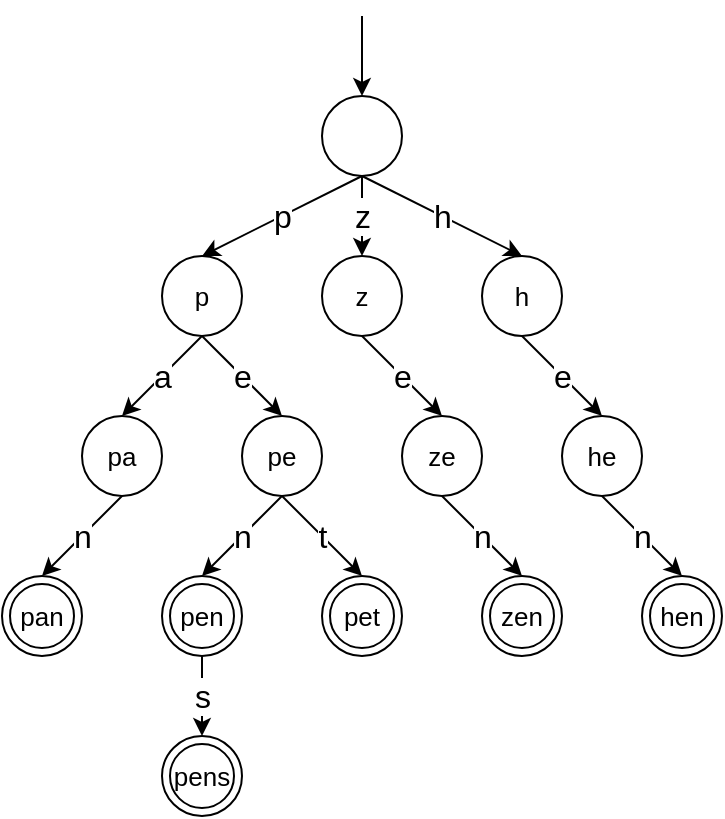 <mxfile version="14.1.8" type="device" pages="7"><diagram id="taXekn61AuRZ9yoAbbOW" name="Page-1"><mxGraphModel dx="1360" dy="862" grid="1" gridSize="10" guides="1" tooltips="1" connect="1" arrows="1" fold="1" page="1" pageScale="1" pageWidth="850" pageHeight="1100" math="0" shadow="0"><root><mxCell id="0"/><mxCell id="1" parent="0"/><mxCell id="Oh5ArPcLEB-fVmTCeWg8-1" value="" style="ellipse;whiteSpace=wrap;html=1;strokeWidth=1;fontSize=13;fontStyle=0" parent="1" vertex="1"><mxGeometry x="360" y="200" width="40" height="40" as="geometry"/></mxCell><mxCell id="Oh5ArPcLEB-fVmTCeWg8-3" value="p" style="ellipse;whiteSpace=wrap;html=1;strokeWidth=1;fontSize=13;fontStyle=0" parent="1" vertex="1"><mxGeometry x="280" y="280" width="40" height="40" as="geometry"/></mxCell><mxCell id="Oh5ArPcLEB-fVmTCeWg8-4" value="z" style="ellipse;whiteSpace=wrap;html=1;strokeWidth=1;fontSize=13;fontStyle=0" parent="1" vertex="1"><mxGeometry x="360" y="280" width="40" height="40" as="geometry"/></mxCell><mxCell id="Oh5ArPcLEB-fVmTCeWg8-5" value="p" style="endArrow=classic;html=1;exitX=0.5;exitY=1;exitDx=0;exitDy=0;entryX=0.5;entryY=0;entryDx=0;entryDy=0;fontSize=16;strokeWidth=1;fontStyle=0;labelBackgroundColor=#ffffff;align=center;spacingTop=0;spacing=2;spacingLeft=0;labelBorderColor=none;horizontal=1;" parent="1" source="Oh5ArPcLEB-fVmTCeWg8-1" target="Oh5ArPcLEB-fVmTCeWg8-3" edge="1"><mxGeometry width="50" height="50" relative="1" as="geometry"><mxPoint x="350" y="370" as="sourcePoint"/><mxPoint x="400" y="320" as="targetPoint"/></mxGeometry></mxCell><mxCell id="Oh5ArPcLEB-fVmTCeWg8-7" value="z" style="endArrow=classic;html=1;entryX=0.5;entryY=0;entryDx=0;entryDy=0;fontSize=16;strokeWidth=1;fontStyle=0;labelBackgroundColor=#ffffff;align=center;spacingTop=0;spacing=2;spacingLeft=0;labelBorderColor=none;horizontal=1;" parent="1" target="Oh5ArPcLEB-fVmTCeWg8-4" edge="1"><mxGeometry width="50" height="50" relative="1" as="geometry"><mxPoint x="380" y="240" as="sourcePoint"/><mxPoint x="400" y="320" as="targetPoint"/></mxGeometry></mxCell><mxCell id="Oh5ArPcLEB-fVmTCeWg8-8" value="" style="endArrow=classic;html=1;fontSize=13;entryX=0.5;entryY=0;entryDx=0;entryDy=0;strokeWidth=1;fontStyle=0" parent="1" target="Oh5ArPcLEB-fVmTCeWg8-1" edge="1"><mxGeometry width="50" height="50" relative="1" as="geometry"><mxPoint x="380" y="160" as="sourcePoint"/><mxPoint x="400" y="320" as="targetPoint"/></mxGeometry></mxCell><mxCell id="QDU3UpBTtFMcev4zKTmz-1" value="ze" style="ellipse;whiteSpace=wrap;html=1;strokeWidth=1;fontSize=13;fontStyle=0" vertex="1" parent="1"><mxGeometry x="400" y="360" width="40" height="40" as="geometry"/></mxCell><mxCell id="QDU3UpBTtFMcev4zKTmz-3" value="e" style="endArrow=classic;html=1;labelBackgroundColor=#ffffff;strokeWidth=1;fontSize=16;fontColor=#000000;align=center;exitX=0.5;exitY=1;exitDx=0;exitDy=0;fontStyle=0;entryX=0.5;entryY=0;entryDx=0;entryDy=0;" edge="1" parent="1" source="Oh5ArPcLEB-fVmTCeWg8-4" target="QDU3UpBTtFMcev4zKTmz-1"><mxGeometry width="50" height="50" relative="1" as="geometry"><mxPoint x="410" y="450" as="sourcePoint"/><mxPoint x="460" y="400" as="targetPoint"/></mxGeometry></mxCell><mxCell id="QDU3UpBTtFMcev4zKTmz-4" value="n" style="endArrow=classic;html=1;labelBackgroundColor=#ffffff;strokeWidth=1;fontSize=16;fontColor=#000000;align=center;exitX=0.5;exitY=1;exitDx=0;exitDy=0;entryX=0.5;entryY=0;entryDx=0;entryDy=0;fontStyle=0" edge="1" parent="1" source="QDU3UpBTtFMcev4zKTmz-1" target="QDU3UpBTtFMcev4zKTmz-18"><mxGeometry width="50" height="50" relative="1" as="geometry"><mxPoint x="490" y="450" as="sourcePoint"/><mxPoint x="500" y="440" as="targetPoint"/></mxGeometry></mxCell><mxCell id="QDU3UpBTtFMcev4zKTmz-5" value="pa" style="ellipse;whiteSpace=wrap;html=1;strokeWidth=1;fontSize=13;fontStyle=0" vertex="1" parent="1"><mxGeometry x="240" y="360" width="40" height="40" as="geometry"/></mxCell><mxCell id="QDU3UpBTtFMcev4zKTmz-6" value="pe" style="ellipse;whiteSpace=wrap;html=1;strokeWidth=1;fontSize=13;fontStyle=0" vertex="1" parent="1"><mxGeometry x="320" y="360" width="40" height="40" as="geometry"/></mxCell><mxCell id="QDU3UpBTtFMcev4zKTmz-8" value="e" style="endArrow=classic;html=1;labelBackgroundColor=#ffffff;strokeWidth=1;fontSize=16;fontColor=#000000;align=center;exitX=0.5;exitY=1;exitDx=0;exitDy=0;entryX=0.5;entryY=0;entryDx=0;entryDy=0;fontStyle=0" edge="1" parent="1" source="Oh5ArPcLEB-fVmTCeWg8-3" target="QDU3UpBTtFMcev4zKTmz-6"><mxGeometry width="50" height="50" relative="1" as="geometry"><mxPoint x="370" y="450" as="sourcePoint"/><mxPoint x="420" y="400" as="targetPoint"/></mxGeometry></mxCell><mxCell id="QDU3UpBTtFMcev4zKTmz-9" value="a" style="endArrow=classic;html=1;labelBackgroundColor=#ffffff;strokeWidth=1;fontSize=16;fontColor=#000000;align=center;exitX=0.5;exitY=1;exitDx=0;exitDy=0;entryX=0.5;entryY=0;entryDx=0;entryDy=0;fontStyle=0" edge="1" parent="1" source="Oh5ArPcLEB-fVmTCeWg8-3" target="QDU3UpBTtFMcev4zKTmz-5"><mxGeometry width="50" height="50" relative="1" as="geometry"><mxPoint x="370" y="450" as="sourcePoint"/><mxPoint x="420" y="400" as="targetPoint"/></mxGeometry></mxCell><mxCell id="QDU3UpBTtFMcev4zKTmz-11" value="n" style="endArrow=classic;html=1;labelBackgroundColor=#ffffff;strokeWidth=1;fontSize=16;fontColor=#000000;align=center;exitX=0.5;exitY=1;exitDx=0;exitDy=0;entryX=0.5;entryY=0;entryDx=0;entryDy=0;fontStyle=0" edge="1" parent="1" source="QDU3UpBTtFMcev4zKTmz-5" target="QDU3UpBTtFMcev4zKTmz-15"><mxGeometry width="50" height="50" relative="1" as="geometry"><mxPoint x="370" y="450" as="sourcePoint"/><mxPoint x="220" y="440" as="targetPoint"/></mxGeometry></mxCell><mxCell id="QDU3UpBTtFMcev4zKTmz-13" value="n" style="endArrow=classic;html=1;labelBackgroundColor=#ffffff;strokeWidth=1;fontSize=16;fontColor=#000000;align=center;exitX=0.5;exitY=1;exitDx=0;exitDy=0;entryX=0.5;entryY=0;entryDx=0;entryDy=0;fontStyle=0" edge="1" parent="1" source="QDU3UpBTtFMcev4zKTmz-6" target="QDU3UpBTtFMcev4zKTmz-16"><mxGeometry width="50" height="50" relative="1" as="geometry"><mxPoint x="370" y="450" as="sourcePoint"/><mxPoint x="300" y="440" as="targetPoint"/></mxGeometry></mxCell><mxCell id="QDU3UpBTtFMcev4zKTmz-15" value="pan" style="ellipse;shape=doubleEllipse;whiteSpace=wrap;html=1;aspect=fixed;strokeWidth=1;fontSize=13;fontColor=#000000;fontStyle=0" vertex="1" parent="1"><mxGeometry x="200" y="440" width="40" height="40" as="geometry"/></mxCell><mxCell id="QDU3UpBTtFMcev4zKTmz-16" value="pen" style="ellipse;shape=doubleEllipse;whiteSpace=wrap;html=1;aspect=fixed;strokeWidth=1;fontSize=13;fontColor=#000000;fontStyle=0" vertex="1" parent="1"><mxGeometry x="280" y="440" width="40" height="40" as="geometry"/></mxCell><mxCell id="QDU3UpBTtFMcev4zKTmz-17" value="pet" style="ellipse;shape=doubleEllipse;whiteSpace=wrap;html=1;aspect=fixed;strokeWidth=1;fontSize=13;fontColor=#000000;fontStyle=0" vertex="1" parent="1"><mxGeometry x="360" y="440" width="40" height="40" as="geometry"/></mxCell><mxCell id="QDU3UpBTtFMcev4zKTmz-18" value="zen" style="ellipse;shape=doubleEllipse;whiteSpace=wrap;html=1;aspect=fixed;strokeWidth=1;fontSize=13;fontColor=#000000;fontStyle=0" vertex="1" parent="1"><mxGeometry x="440" y="440" width="40" height="40" as="geometry"/></mxCell><mxCell id="QDU3UpBTtFMcev4zKTmz-19" value="t" style="endArrow=classic;html=1;labelBackgroundColor=#ffffff;strokeWidth=1;fontSize=16;fontColor=#000000;align=center;exitX=0.5;exitY=1;exitDx=0;exitDy=0;entryX=0.5;entryY=0;entryDx=0;entryDy=0;" edge="1" parent="1" source="QDU3UpBTtFMcev4zKTmz-6" target="QDU3UpBTtFMcev4zKTmz-17"><mxGeometry width="50" height="50" relative="1" as="geometry"><mxPoint x="370" y="450" as="sourcePoint"/><mxPoint x="420" y="400" as="targetPoint"/></mxGeometry></mxCell><mxCell id="QDU3UpBTtFMcev4zKTmz-20" value="pens" style="ellipse;shape=doubleEllipse;whiteSpace=wrap;html=1;aspect=fixed;strokeWidth=1;fontSize=13;fontColor=#000000;fontStyle=0" vertex="1" parent="1"><mxGeometry x="280" y="520" width="40" height="40" as="geometry"/></mxCell><mxCell id="QDU3UpBTtFMcev4zKTmz-21" value="s" style="endArrow=classic;html=1;labelBackgroundColor=#ffffff;strokeWidth=1;fontSize=16;fontColor=#000000;align=center;exitX=0.5;exitY=1;exitDx=0;exitDy=0;entryX=0.5;entryY=0;entryDx=0;entryDy=0;" edge="1" parent="1" source="QDU3UpBTtFMcev4zKTmz-16" target="QDU3UpBTtFMcev4zKTmz-20"><mxGeometry width="50" height="50" relative="1" as="geometry"><mxPoint x="370" y="450" as="sourcePoint"/><mxPoint x="420" y="400" as="targetPoint"/></mxGeometry></mxCell><mxCell id="QDU3UpBTtFMcev4zKTmz-23" value="h" style="ellipse;whiteSpace=wrap;html=1;strokeWidth=1;fontSize=13;fontStyle=0" vertex="1" parent="1"><mxGeometry x="440" y="280" width="40" height="40" as="geometry"/></mxCell><mxCell id="QDU3UpBTtFMcev4zKTmz-24" value="h" style="endArrow=classic;html=1;labelBackgroundColor=#ffffff;strokeWidth=1;fontSize=16;fontColor=#000000;align=center;exitX=0.5;exitY=1;exitDx=0;exitDy=0;entryX=0.5;entryY=0;entryDx=0;entryDy=0;" edge="1" parent="1" source="Oh5ArPcLEB-fVmTCeWg8-1" target="QDU3UpBTtFMcev4zKTmz-23"><mxGeometry width="50" height="50" relative="1" as="geometry"><mxPoint x="410" y="450" as="sourcePoint"/><mxPoint x="460" y="400" as="targetPoint"/></mxGeometry></mxCell><mxCell id="QDU3UpBTtFMcev4zKTmz-25" value="he" style="ellipse;whiteSpace=wrap;html=1;strokeWidth=1;fontSize=13;fontStyle=0" vertex="1" parent="1"><mxGeometry x="480" y="360" width="40" height="40" as="geometry"/></mxCell><mxCell id="QDU3UpBTtFMcev4zKTmz-26" value="e" style="endArrow=classic;html=1;labelBackgroundColor=#ffffff;strokeWidth=1;fontSize=16;fontColor=#000000;align=center;exitX=0.5;exitY=1;exitDx=0;exitDy=0;entryX=0.5;entryY=0;entryDx=0;entryDy=0;" edge="1" parent="1" source="QDU3UpBTtFMcev4zKTmz-23" target="QDU3UpBTtFMcev4zKTmz-25"><mxGeometry width="50" height="50" relative="1" as="geometry"><mxPoint x="410" y="450" as="sourcePoint"/><mxPoint x="460" y="400" as="targetPoint"/></mxGeometry></mxCell><mxCell id="QDU3UpBTtFMcev4zKTmz-27" value="hen" style="ellipse;shape=doubleEllipse;whiteSpace=wrap;html=1;aspect=fixed;strokeWidth=1;fontSize=13;fontColor=#000000;fontStyle=0" vertex="1" parent="1"><mxGeometry x="520" y="440" width="40" height="40" as="geometry"/></mxCell><mxCell id="QDU3UpBTtFMcev4zKTmz-28" value="n" style="endArrow=classic;html=1;labelBackgroundColor=#ffffff;strokeWidth=1;fontSize=16;fontColor=#000000;align=center;exitX=0.5;exitY=1;exitDx=0;exitDy=0;entryX=0.5;entryY=0;entryDx=0;entryDy=0;" edge="1" parent="1" source="QDU3UpBTtFMcev4zKTmz-25" target="QDU3UpBTtFMcev4zKTmz-27"><mxGeometry width="50" height="50" relative="1" as="geometry"><mxPoint x="410" y="450" as="sourcePoint"/><mxPoint x="460" y="400" as="targetPoint"/></mxGeometry></mxCell></root></mxGraphModel></diagram><diagram id="9GYCVWTl_BrHATpVo62C" name="Page-2"><mxGraphModel dx="1360" dy="862" grid="1" gridSize="10" guides="1" tooltips="1" connect="1" arrows="1" fold="1" page="1" pageScale="1" pageWidth="850" pageHeight="1100" math="0" shadow="0"><root><mxCell id="RAWodMJufyPd13JWV1Un-0"/><mxCell id="RAWodMJufyPd13JWV1Un-1" parent="RAWodMJufyPd13JWV1Un-0"/><mxCell id="RAWodMJufyPd13JWV1Un-2" value="1" style="ellipse;whiteSpace=wrap;html=1;strokeWidth=1;fontSize=16;fontStyle=0" vertex="1" parent="RAWodMJufyPd13JWV1Un-1"><mxGeometry x="360" y="200" width="40" height="40" as="geometry"/></mxCell><mxCell id="RAWodMJufyPd13JWV1Un-3" value="2" style="ellipse;whiteSpace=wrap;html=1;strokeWidth=1;fontSize=16;fontStyle=0" vertex="1" parent="RAWodMJufyPd13JWV1Un-1"><mxGeometry x="280" y="280" width="40" height="40" as="geometry"/></mxCell><mxCell id="RAWodMJufyPd13JWV1Un-4" value="3" style="ellipse;whiteSpace=wrap;html=1;strokeWidth=1;fontSize=16;fontStyle=0" vertex="1" parent="RAWodMJufyPd13JWV1Un-1"><mxGeometry x="360" y="280" width="40" height="40" as="geometry"/></mxCell><mxCell id="RAWodMJufyPd13JWV1Un-5" value="p" style="endArrow=classic;html=1;exitX=0.5;exitY=1;exitDx=0;exitDy=0;entryX=0.5;entryY=0;entryDx=0;entryDy=0;fontSize=16;strokeWidth=1;fontStyle=0;labelBackgroundColor=#ffffff;align=center;spacingTop=0;spacing=2;spacingLeft=0;labelBorderColor=none;horizontal=1;" edge="1" parent="RAWodMJufyPd13JWV1Un-1" source="RAWodMJufyPd13JWV1Un-2" target="RAWodMJufyPd13JWV1Un-3"><mxGeometry width="50" height="50" relative="1" as="geometry"><mxPoint x="350" y="370" as="sourcePoint"/><mxPoint x="400" y="320" as="targetPoint"/></mxGeometry></mxCell><mxCell id="RAWodMJufyPd13JWV1Un-6" value="z" style="endArrow=classic;html=1;entryX=0.5;entryY=0;entryDx=0;entryDy=0;fontSize=16;strokeWidth=1;fontStyle=0;labelBackgroundColor=#ffffff;align=center;spacingTop=0;spacing=2;spacingLeft=0;labelBorderColor=none;horizontal=1;" edge="1" parent="RAWodMJufyPd13JWV1Un-1" target="RAWodMJufyPd13JWV1Un-4"><mxGeometry width="50" height="50" relative="1" as="geometry"><mxPoint x="380" y="240" as="sourcePoint"/><mxPoint x="400" y="320" as="targetPoint"/></mxGeometry></mxCell><mxCell id="RAWodMJufyPd13JWV1Un-7" value="" style="endArrow=classic;html=1;fontSize=16;entryX=0.5;entryY=0;entryDx=0;entryDy=0;strokeWidth=1;fontStyle=0" edge="1" parent="RAWodMJufyPd13JWV1Un-1" target="RAWodMJufyPd13JWV1Un-2"><mxGeometry width="50" height="50" relative="1" as="geometry"><mxPoint x="380" y="160" as="sourcePoint"/><mxPoint x="400" y="320" as="targetPoint"/></mxGeometry></mxCell><mxCell id="RAWodMJufyPd13JWV1Un-8" value="7" style="ellipse;whiteSpace=wrap;html=1;strokeWidth=1;fontSize=16;fontStyle=0" vertex="1" parent="RAWodMJufyPd13JWV1Un-1"><mxGeometry x="400" y="360" width="40" height="40" as="geometry"/></mxCell><mxCell id="RAWodMJufyPd13JWV1Un-9" value="e" style="endArrow=classic;html=1;labelBackgroundColor=#ffffff;strokeWidth=1;fontSize=16;fontColor=#000000;align=center;exitX=0.5;exitY=1;exitDx=0;exitDy=0;fontStyle=0;entryX=0.5;entryY=0;entryDx=0;entryDy=0;" edge="1" parent="RAWodMJufyPd13JWV1Un-1" source="RAWodMJufyPd13JWV1Un-4" target="RAWodMJufyPd13JWV1Un-8"><mxGeometry width="50" height="50" relative="1" as="geometry"><mxPoint x="410" y="450" as="sourcePoint"/><mxPoint x="460" y="400" as="targetPoint"/></mxGeometry></mxCell><mxCell id="RAWodMJufyPd13JWV1Un-10" value="n" style="endArrow=classic;html=1;labelBackgroundColor=#ffffff;strokeWidth=1;fontSize=16;fontColor=#000000;align=center;exitX=0.5;exitY=1;exitDx=0;exitDy=0;entryX=0.5;entryY=0;entryDx=0;entryDy=0;fontStyle=0" edge="1" parent="RAWodMJufyPd13JWV1Un-1" source="RAWodMJufyPd13JWV1Un-8"><mxGeometry width="50" height="50" relative="1" as="geometry"><mxPoint x="490" y="450" as="sourcePoint"/><mxPoint x="460" y="440" as="targetPoint"/></mxGeometry></mxCell><mxCell id="RAWodMJufyPd13JWV1Un-11" value="5" style="ellipse;whiteSpace=wrap;html=1;strokeWidth=1;fontSize=16;fontStyle=0" vertex="1" parent="RAWodMJufyPd13JWV1Un-1"><mxGeometry x="240" y="360" width="40" height="40" as="geometry"/></mxCell><mxCell id="RAWodMJufyPd13JWV1Un-12" value="6" style="ellipse;whiteSpace=wrap;html=1;strokeWidth=1;fontSize=16;fontStyle=0" vertex="1" parent="RAWodMJufyPd13JWV1Un-1"><mxGeometry x="320" y="360" width="40" height="40" as="geometry"/></mxCell><mxCell id="RAWodMJufyPd13JWV1Un-13" value="e" style="endArrow=classic;html=1;labelBackgroundColor=#ffffff;strokeWidth=1;fontSize=16;fontColor=#000000;align=center;exitX=0.5;exitY=1;exitDx=0;exitDy=0;entryX=0.5;entryY=0;entryDx=0;entryDy=0;fontStyle=0" edge="1" parent="RAWodMJufyPd13JWV1Un-1" source="RAWodMJufyPd13JWV1Un-3" target="RAWodMJufyPd13JWV1Un-12"><mxGeometry width="50" height="50" relative="1" as="geometry"><mxPoint x="370" y="450" as="sourcePoint"/><mxPoint x="420" y="400" as="targetPoint"/></mxGeometry></mxCell><mxCell id="RAWodMJufyPd13JWV1Un-14" value="a" style="endArrow=classic;html=1;labelBackgroundColor=#ffffff;strokeWidth=1;fontSize=16;fontColor=#000000;align=center;exitX=0.5;exitY=1;exitDx=0;exitDy=0;entryX=0.5;entryY=0;entryDx=0;entryDy=0;fontStyle=0" edge="1" parent="RAWodMJufyPd13JWV1Un-1" source="RAWodMJufyPd13JWV1Un-3" target="RAWodMJufyPd13JWV1Un-11"><mxGeometry width="50" height="50" relative="1" as="geometry"><mxPoint x="370" y="450" as="sourcePoint"/><mxPoint x="420" y="400" as="targetPoint"/></mxGeometry></mxCell><mxCell id="RAWodMJufyPd13JWV1Un-15" value="n" style="endArrow=classic;html=1;labelBackgroundColor=#ffffff;strokeWidth=1;fontSize=16;fontColor=#000000;align=center;exitX=0.5;exitY=1;exitDx=0;exitDy=0;entryX=0.5;entryY=0;entryDx=0;entryDy=0;fontStyle=0" edge="1" parent="RAWodMJufyPd13JWV1Un-1" source="RAWodMJufyPd13JWV1Un-11"><mxGeometry width="50" height="50" relative="1" as="geometry"><mxPoint x="370" y="450" as="sourcePoint"/><mxPoint x="220" y="440" as="targetPoint"/></mxGeometry></mxCell><mxCell id="RAWodMJufyPd13JWV1Un-16" value="n" style="endArrow=classic;html=1;labelBackgroundColor=#ffffff;strokeWidth=1;fontSize=16;fontColor=#000000;align=center;exitX=0.5;exitY=1;exitDx=0;exitDy=0;entryX=0.5;entryY=0;entryDx=0;entryDy=0;fontStyle=0" edge="1" parent="RAWodMJufyPd13JWV1Un-1" source="RAWodMJufyPd13JWV1Un-12"><mxGeometry width="50" height="50" relative="1" as="geometry"><mxPoint x="370" y="450" as="sourcePoint"/><mxPoint x="300" y="440" as="targetPoint"/></mxGeometry></mxCell><mxCell id="RAWodMJufyPd13JWV1Un-21" value="t" style="endArrow=classic;html=1;labelBackgroundColor=#ffffff;strokeWidth=1;fontSize=16;fontColor=#000000;align=center;exitX=0.5;exitY=1;exitDx=0;exitDy=0;entryX=0.5;entryY=0;entryDx=0;entryDy=0;" edge="1" parent="RAWodMJufyPd13JWV1Un-1" source="RAWodMJufyPd13JWV1Un-12"><mxGeometry width="50" height="50" relative="1" as="geometry"><mxPoint x="370" y="450" as="sourcePoint"/><mxPoint x="380" y="440" as="targetPoint"/></mxGeometry></mxCell><mxCell id="RAWodMJufyPd13JWV1Un-23" value="s" style="endArrow=classic;html=1;labelBackgroundColor=#ffffff;strokeWidth=1;fontSize=16;fontColor=#000000;align=center;exitX=0.5;exitY=1;exitDx=0;exitDy=0;entryX=0.5;entryY=0;entryDx=0;entryDy=0;" edge="1" parent="RAWodMJufyPd13JWV1Un-1"><mxGeometry width="50" height="50" relative="1" as="geometry"><mxPoint x="300" y="480" as="sourcePoint"/><mxPoint x="300" y="520" as="targetPoint"/></mxGeometry></mxCell><mxCell id="RAWodMJufyPd13JWV1Un-24" value="4" style="ellipse;whiteSpace=wrap;html=1;strokeWidth=1;fontSize=16;fontStyle=0" vertex="1" parent="RAWodMJufyPd13JWV1Un-1"><mxGeometry x="440" y="280" width="40" height="40" as="geometry"/></mxCell><mxCell id="RAWodMJufyPd13JWV1Un-25" value="h" style="endArrow=classic;html=1;labelBackgroundColor=#ffffff;strokeWidth=1;fontSize=16;fontColor=#000000;align=center;exitX=0.5;exitY=1;exitDx=0;exitDy=0;entryX=0.5;entryY=0;entryDx=0;entryDy=0;" edge="1" parent="RAWodMJufyPd13JWV1Un-1" source="RAWodMJufyPd13JWV1Un-2" target="RAWodMJufyPd13JWV1Un-24"><mxGeometry width="50" height="50" relative="1" as="geometry"><mxPoint x="410" y="450" as="sourcePoint"/><mxPoint x="460" y="400" as="targetPoint"/></mxGeometry></mxCell><mxCell id="RAWodMJufyPd13JWV1Un-26" value="8" style="ellipse;whiteSpace=wrap;html=1;strokeWidth=1;fontSize=16;fontStyle=0" vertex="1" parent="RAWodMJufyPd13JWV1Un-1"><mxGeometry x="480" y="360" width="40" height="40" as="geometry"/></mxCell><mxCell id="RAWodMJufyPd13JWV1Un-27" value="e" style="endArrow=classic;html=1;labelBackgroundColor=#ffffff;strokeWidth=1;fontSize=16;fontColor=#000000;align=center;exitX=0.5;exitY=1;exitDx=0;exitDy=0;entryX=0.5;entryY=0;entryDx=0;entryDy=0;" edge="1" parent="RAWodMJufyPd13JWV1Un-1" source="RAWodMJufyPd13JWV1Un-24" target="RAWodMJufyPd13JWV1Un-26"><mxGeometry width="50" height="50" relative="1" as="geometry"><mxPoint x="410" y="450" as="sourcePoint"/><mxPoint x="460" y="400" as="targetPoint"/></mxGeometry></mxCell><mxCell id="RAWodMJufyPd13JWV1Un-29" value="n" style="endArrow=classic;html=1;labelBackgroundColor=#ffffff;strokeWidth=1;fontSize=16;fontColor=#000000;align=center;exitX=0.5;exitY=1;exitDx=0;exitDy=0;entryX=0.5;entryY=0;entryDx=0;entryDy=0;" edge="1" parent="RAWodMJufyPd13JWV1Un-1" source="RAWodMJufyPd13JWV1Un-26"><mxGeometry width="50" height="50" relative="1" as="geometry"><mxPoint x="410" y="450" as="sourcePoint"/><mxPoint x="540" y="440" as="targetPoint"/></mxGeometry></mxCell><mxCell id="RAWodMJufyPd13JWV1Un-31" value="15" style="ellipse;shape=doubleEllipse;whiteSpace=wrap;html=1;aspect=fixed;strokeWidth=1;fontSize=16;fontColor=#000000;fontStyle=0" vertex="1" parent="RAWodMJufyPd13JWV1Un-1"><mxGeometry x="360" y="600" width="40" height="40" as="geometry"/></mxCell><mxCell id="RAWodMJufyPd13JWV1Un-32" value="9" style="ellipse;whiteSpace=wrap;html=1;strokeWidth=1;fontSize=16;fontStyle=0" vertex="1" parent="RAWodMJufyPd13JWV1Un-1"><mxGeometry x="200" y="440" width="40" height="40" as="geometry"/></mxCell><mxCell id="RAWodMJufyPd13JWV1Un-33" value="10" style="ellipse;whiteSpace=wrap;html=1;strokeWidth=1;fontSize=16;fontStyle=0" vertex="1" parent="RAWodMJufyPd13JWV1Un-1"><mxGeometry x="280" y="440" width="40" height="40" as="geometry"/></mxCell><mxCell id="RAWodMJufyPd13JWV1Un-34" value="11" style="ellipse;whiteSpace=wrap;html=1;strokeWidth=1;fontSize=16;fontStyle=0" vertex="1" parent="RAWodMJufyPd13JWV1Un-1"><mxGeometry x="360" y="440" width="40" height="40" as="geometry"/></mxCell><mxCell id="RAWodMJufyPd13JWV1Un-35" value="12" style="ellipse;whiteSpace=wrap;html=1;strokeWidth=1;fontSize=16;fontStyle=0" vertex="1" parent="RAWodMJufyPd13JWV1Un-1"><mxGeometry x="440" y="440" width="40" height="40" as="geometry"/></mxCell><mxCell id="RAWodMJufyPd13JWV1Un-36" value="13" style="ellipse;whiteSpace=wrap;html=1;strokeWidth=1;fontSize=16;fontStyle=0" vertex="1" parent="RAWodMJufyPd13JWV1Un-1"><mxGeometry x="520" y="440" width="40" height="40" as="geometry"/></mxCell><mxCell id="RAWodMJufyPd13JWV1Un-37" value="14" style="ellipse;whiteSpace=wrap;html=1;strokeWidth=1;fontSize=16;fontStyle=0" vertex="1" parent="RAWodMJufyPd13JWV1Un-1"><mxGeometry x="280" y="520" width="40" height="40" as="geometry"/></mxCell><mxCell id="RAWodMJufyPd13JWV1Un-38" value="" style="endArrow=classic;html=1;labelBackgroundColor=#ffffff;strokeWidth=1;fontSize=16;fontColor=#000000;align=center;exitX=0.5;exitY=1;exitDx=0;exitDy=0;entryX=0.5;entryY=0;entryDx=0;entryDy=0;" edge="1" parent="RAWodMJufyPd13JWV1Un-1" source="RAWodMJufyPd13JWV1Un-32" target="RAWodMJufyPd13JWV1Un-31"><mxGeometry width="50" height="50" relative="1" as="geometry"><mxPoint x="330" y="500" as="sourcePoint"/><mxPoint x="380" y="450" as="targetPoint"/><Array as="points"><mxPoint x="280" y="570"/><mxPoint x="380" y="580"/></Array></mxGeometry></mxCell><mxCell id="RAWodMJufyPd13JWV1Un-41" value="" style="endArrow=classic;html=1;labelBackgroundColor=#ffffff;strokeWidth=1;fontSize=16;fontColor=#000000;align=center;exitX=0.5;exitY=1;exitDx=0;exitDy=0;entryX=0.5;entryY=0;entryDx=0;entryDy=0;" edge="1" parent="RAWodMJufyPd13JWV1Un-1" source="RAWodMJufyPd13JWV1Un-34" target="RAWodMJufyPd13JWV1Un-31"><mxGeometry width="50" height="50" relative="1" as="geometry"><mxPoint x="330" y="500" as="sourcePoint"/><mxPoint x="380" y="450" as="targetPoint"/></mxGeometry></mxCell><mxCell id="RAWodMJufyPd13JWV1Un-42" value="" style="endArrow=classic;html=1;labelBackgroundColor=#ffffff;strokeWidth=1;fontSize=16;fontColor=#000000;align=center;exitX=0.5;exitY=1;exitDx=0;exitDy=0;entryX=0.5;entryY=0;entryDx=0;entryDy=0;" edge="1" parent="RAWodMJufyPd13JWV1Un-1" source="RAWodMJufyPd13JWV1Un-35" target="RAWodMJufyPd13JWV1Un-31"><mxGeometry width="50" height="50" relative="1" as="geometry"><mxPoint x="330" y="500" as="sourcePoint"/><mxPoint x="380" y="450" as="targetPoint"/><Array as="points"><mxPoint x="380" y="580"/></Array></mxGeometry></mxCell><mxCell id="RAWodMJufyPd13JWV1Un-43" value="" style="endArrow=classic;html=1;labelBackgroundColor=#ffffff;strokeWidth=1;fontSize=16;fontColor=#000000;align=center;exitX=0.5;exitY=1;exitDx=0;exitDy=0;entryX=0.5;entryY=0;entryDx=0;entryDy=0;" edge="1" parent="RAWodMJufyPd13JWV1Un-1" source="RAWodMJufyPd13JWV1Un-36" target="RAWodMJufyPd13JWV1Un-31"><mxGeometry width="50" height="50" relative="1" as="geometry"><mxPoint x="330" y="500" as="sourcePoint"/><mxPoint x="380" y="450" as="targetPoint"/><Array as="points"><mxPoint x="380" y="580"/></Array></mxGeometry></mxCell><mxCell id="RAWodMJufyPd13JWV1Un-44" value="" style="endArrow=classic;html=1;labelBackgroundColor=#ffffff;strokeWidth=1;fontSize=16;fontColor=#000000;align=center;exitX=0.5;exitY=1;exitDx=0;exitDy=0;entryX=0.5;entryY=0;entryDx=0;entryDy=0;" edge="1" parent="RAWodMJufyPd13JWV1Un-1" source="RAWodMJufyPd13JWV1Un-37" target="RAWodMJufyPd13JWV1Un-31"><mxGeometry width="50" height="50" relative="1" as="geometry"><mxPoint x="330" y="500" as="sourcePoint"/><mxPoint x="380" y="450" as="targetPoint"/><Array as="points"><mxPoint x="380" y="580"/></Array></mxGeometry></mxCell><mxCell id="n-ihgm53pzRl29a-ZXWO-0" value="" style="endArrow=classic;html=1;labelBackgroundColor=#ffffff;strokeWidth=1;fontSize=16;fontColor=#000000;align=center;exitX=0.5;exitY=1;exitDx=0;exitDy=0;entryX=0.5;entryY=0;entryDx=0;entryDy=0;" edge="1" parent="RAWodMJufyPd13JWV1Un-1" source="RAWodMJufyPd13JWV1Un-33" target="RAWodMJufyPd13JWV1Un-31"><mxGeometry width="50" height="50" relative="1" as="geometry"><mxPoint x="330" y="440" as="sourcePoint"/><mxPoint x="380" y="390" as="targetPoint"/><Array as="points"><mxPoint x="380" y="580"/></Array></mxGeometry></mxCell></root></mxGraphModel></diagram><diagram id="nK2utiIhdYooqSG7UoOO" name="Page-3"><mxGraphModel dx="938" dy="594" grid="1" gridSize="10" guides="1" tooltips="1" connect="1" arrows="1" fold="1" page="1" pageScale="1" pageWidth="850" pageHeight="1100" math="0" shadow="0"><root><mxCell id="YtEf5zAmoOJv9G8PqcjQ-0"/><mxCell id="YtEf5zAmoOJv9G8PqcjQ-1" parent="YtEf5zAmoOJv9G8PqcjQ-0"/><mxCell id="YtEf5zAmoOJv9G8PqcjQ-36" value="" style="endArrow=classic;html=1;labelBackgroundColor=#ffffff;strokeWidth=1;fontSize=16;fontColor=#000000;align=center;exitX=0.5;exitY=1;exitDx=0;exitDy=0;entryX=0.5;entryY=0;entryDx=0;entryDy=0;fillColor=#d5e8d4;strokeColor=#82b366;" edge="1" parent="YtEf5zAmoOJv9G8PqcjQ-1" source="YtEf5zAmoOJv9G8PqcjQ-26" target="YtEf5zAmoOJv9G8PqcjQ-24"><mxGeometry width="50" height="50" relative="1" as="geometry"><mxPoint x="210" y="440" as="sourcePoint"/><mxPoint x="260" y="390" as="targetPoint"/><Array as="points"><mxPoint x="260" y="580"/></Array></mxGeometry></mxCell><mxCell id="YtEf5zAmoOJv9G8PqcjQ-38" value="[&lt;span class=&quot;ILfuVd&quot; style=&quot;font-size: 14px&quot;&gt;&lt;span class=&quot;hgKElc&quot; style=&quot;font-size: 14px&quot;&gt;∅;15]&lt;br&gt;[s;14]&lt;br&gt;&lt;/span&gt;&lt;/span&gt;" style="text;html=1;strokeColor=#d79b00;fillColor=#ffe6cc;align=center;verticalAlign=middle;whiteSpace=wrap;rounded=0;fontSize=14;" vertex="1" parent="YtEf5zAmoOJv9G8PqcjQ-1"><mxGeometry x="196" y="462" width="40" height="38" as="geometry"/></mxCell><mxCell id="YtEf5zAmoOJv9G8PqcjQ-42" value="[&lt;span class=&quot;ILfuVd&quot; style=&quot;font-size: 14px;&quot;&gt;&lt;span class=&quot;hgKElc&quot; style=&quot;font-size: 14px;&quot;&gt;∅;15]&lt;/span&gt;&lt;/span&gt;" style="text;html=1;strokeColor=#9673a6;fillColor=#e1d5e7;align=center;verticalAlign=middle;whiteSpace=wrap;rounded=0;fontSize=14;" vertex="1" parent="YtEf5zAmoOJv9G8PqcjQ-1"><mxGeometry x="196" y="542" width="40" height="20" as="geometry"/></mxCell><mxCell id="YtEf5zAmoOJv9G8PqcjQ-2" value="1" style="ellipse;whiteSpace=wrap;html=1;strokeWidth=1;fontSize=16;fontStyle=0" vertex="1" parent="YtEf5zAmoOJv9G8PqcjQ-1"><mxGeometry x="240" y="200" width="40" height="40" as="geometry"/></mxCell><mxCell id="YtEf5zAmoOJv9G8PqcjQ-3" value="2" style="ellipse;whiteSpace=wrap;html=1;strokeWidth=1;fontSize=16;fontStyle=0" vertex="1" parent="YtEf5zAmoOJv9G8PqcjQ-1"><mxGeometry x="160" y="280" width="40" height="40" as="geometry"/></mxCell><mxCell id="YtEf5zAmoOJv9G8PqcjQ-4" value="3" style="ellipse;whiteSpace=wrap;html=1;strokeWidth=1;fontSize=16;fontStyle=0" vertex="1" parent="YtEf5zAmoOJv9G8PqcjQ-1"><mxGeometry x="240" y="280" width="40" height="40" as="geometry"/></mxCell><mxCell id="YtEf5zAmoOJv9G8PqcjQ-5" value="p" style="endArrow=classic;html=1;exitX=0.5;exitY=1;exitDx=0;exitDy=0;entryX=0.5;entryY=0;entryDx=0;entryDy=0;fontSize=16;strokeWidth=1;fontStyle=0;labelBackgroundColor=#ffffff;align=center;spacingTop=0;spacing=2;spacingLeft=0;labelBorderColor=none;horizontal=1;" edge="1" parent="YtEf5zAmoOJv9G8PqcjQ-1" source="YtEf5zAmoOJv9G8PqcjQ-2" target="YtEf5zAmoOJv9G8PqcjQ-3"><mxGeometry width="50" height="50" relative="1" as="geometry"><mxPoint x="230" y="370" as="sourcePoint"/><mxPoint x="280" y="320" as="targetPoint"/></mxGeometry></mxCell><mxCell id="YtEf5zAmoOJv9G8PqcjQ-6" value="z" style="endArrow=classic;html=1;entryX=0.5;entryY=0;entryDx=0;entryDy=0;fontSize=16;strokeWidth=1;fontStyle=0;labelBackgroundColor=#ffffff;align=center;spacingTop=0;spacing=2;spacingLeft=0;labelBorderColor=none;horizontal=1;" edge="1" parent="YtEf5zAmoOJv9G8PqcjQ-1" target="YtEf5zAmoOJv9G8PqcjQ-4"><mxGeometry width="50" height="50" relative="1" as="geometry"><mxPoint x="260" y="240" as="sourcePoint"/><mxPoint x="280" y="320" as="targetPoint"/></mxGeometry></mxCell><mxCell id="YtEf5zAmoOJv9G8PqcjQ-7" value="" style="endArrow=classic;html=1;fontSize=16;entryX=0.5;entryY=0;entryDx=0;entryDy=0;strokeWidth=1;fontStyle=0" edge="1" parent="YtEf5zAmoOJv9G8PqcjQ-1" target="YtEf5zAmoOJv9G8PqcjQ-2"><mxGeometry width="50" height="50" relative="1" as="geometry"><mxPoint x="260" y="160" as="sourcePoint"/><mxPoint x="280" y="320" as="targetPoint"/></mxGeometry></mxCell><mxCell id="YtEf5zAmoOJv9G8PqcjQ-8" value="7" style="ellipse;whiteSpace=wrap;html=1;strokeWidth=1;fontSize=16;fontStyle=0" vertex="1" parent="YtEf5zAmoOJv9G8PqcjQ-1"><mxGeometry x="280" y="360" width="40" height="40" as="geometry"/></mxCell><mxCell id="YtEf5zAmoOJv9G8PqcjQ-9" value="e" style="endArrow=classic;html=1;labelBackgroundColor=#ffffff;strokeWidth=1;fontSize=16;fontColor=#000000;align=center;exitX=0.5;exitY=1;exitDx=0;exitDy=0;fontStyle=0;entryX=0.5;entryY=0;entryDx=0;entryDy=0;" edge="1" parent="YtEf5zAmoOJv9G8PqcjQ-1" source="YtEf5zAmoOJv9G8PqcjQ-4" target="YtEf5zAmoOJv9G8PqcjQ-8"><mxGeometry width="50" height="50" relative="1" as="geometry"><mxPoint x="290" y="450" as="sourcePoint"/><mxPoint x="340" y="400" as="targetPoint"/></mxGeometry></mxCell><mxCell id="YtEf5zAmoOJv9G8PqcjQ-10" value="n" style="endArrow=classic;html=1;labelBackgroundColor=#ffffff;strokeWidth=1;fontSize=16;fontColor=#000000;align=center;exitX=0.5;exitY=1;exitDx=0;exitDy=0;entryX=0.5;entryY=0;entryDx=0;entryDy=0;fontStyle=0" edge="1" parent="YtEf5zAmoOJv9G8PqcjQ-1" source="YtEf5zAmoOJv9G8PqcjQ-8"><mxGeometry width="50" height="50" relative="1" as="geometry"><mxPoint x="370" y="450" as="sourcePoint"/><mxPoint x="340" y="440" as="targetPoint"/></mxGeometry></mxCell><mxCell id="YtEf5zAmoOJv9G8PqcjQ-11" value="5" style="ellipse;whiteSpace=wrap;html=1;strokeWidth=1;fontSize=16;fontStyle=0" vertex="1" parent="YtEf5zAmoOJv9G8PqcjQ-1"><mxGeometry x="120" y="360" width="40" height="40" as="geometry"/></mxCell><mxCell id="YtEf5zAmoOJv9G8PqcjQ-12" value="6" style="ellipse;whiteSpace=wrap;html=1;strokeWidth=1;fontSize=16;fontStyle=0" vertex="1" parent="YtEf5zAmoOJv9G8PqcjQ-1"><mxGeometry x="200" y="360" width="40" height="40" as="geometry"/></mxCell><mxCell id="YtEf5zAmoOJv9G8PqcjQ-13" value="e" style="endArrow=classic;html=1;labelBackgroundColor=#ffffff;strokeWidth=1;fontSize=16;fontColor=#000000;align=center;exitX=0.5;exitY=1;exitDx=0;exitDy=0;entryX=0.5;entryY=0;entryDx=0;entryDy=0;fontStyle=0" edge="1" parent="YtEf5zAmoOJv9G8PqcjQ-1" source="YtEf5zAmoOJv9G8PqcjQ-3" target="YtEf5zAmoOJv9G8PqcjQ-12"><mxGeometry width="50" height="50" relative="1" as="geometry"><mxPoint x="250" y="450" as="sourcePoint"/><mxPoint x="300" y="400" as="targetPoint"/></mxGeometry></mxCell><mxCell id="YtEf5zAmoOJv9G8PqcjQ-14" value="a" style="endArrow=classic;html=1;labelBackgroundColor=#ffffff;strokeWidth=1;fontSize=16;fontColor=#000000;align=center;exitX=0.5;exitY=1;exitDx=0;exitDy=0;entryX=0.5;entryY=0;entryDx=0;entryDy=0;fontStyle=0" edge="1" parent="YtEf5zAmoOJv9G8PqcjQ-1" source="YtEf5zAmoOJv9G8PqcjQ-3" target="YtEf5zAmoOJv9G8PqcjQ-11"><mxGeometry width="50" height="50" relative="1" as="geometry"><mxPoint x="250" y="450" as="sourcePoint"/><mxPoint x="300" y="400" as="targetPoint"/></mxGeometry></mxCell><mxCell id="YtEf5zAmoOJv9G8PqcjQ-15" value="n" style="endArrow=classic;html=1;labelBackgroundColor=#ffffff;strokeWidth=1;fontSize=16;fontColor=#000000;align=center;exitX=0.5;exitY=1;exitDx=0;exitDy=0;entryX=0.5;entryY=0;entryDx=0;entryDy=0;fontStyle=0" edge="1" parent="YtEf5zAmoOJv9G8PqcjQ-1" source="YtEf5zAmoOJv9G8PqcjQ-11"><mxGeometry width="50" height="50" relative="1" as="geometry"><mxPoint x="250" y="450" as="sourcePoint"/><mxPoint x="100" y="440" as="targetPoint"/></mxGeometry></mxCell><mxCell id="YtEf5zAmoOJv9G8PqcjQ-16" value="n" style="endArrow=classic;html=1;labelBackgroundColor=#ffffff;strokeWidth=1;fontSize=16;fontColor=#000000;align=center;exitX=0.5;exitY=1;exitDx=0;exitDy=0;entryX=0.5;entryY=0;entryDx=0;entryDy=0;fontStyle=0" edge="1" parent="YtEf5zAmoOJv9G8PqcjQ-1" source="YtEf5zAmoOJv9G8PqcjQ-12"><mxGeometry width="50" height="50" relative="1" as="geometry"><mxPoint x="250" y="450" as="sourcePoint"/><mxPoint x="180" y="440" as="targetPoint"/></mxGeometry></mxCell><mxCell id="YtEf5zAmoOJv9G8PqcjQ-17" value="t" style="endArrow=classic;html=1;labelBackgroundColor=#ffffff;strokeWidth=1;fontSize=16;fontColor=#000000;align=center;exitX=0.5;exitY=1;exitDx=0;exitDy=0;entryX=0.5;entryY=0;entryDx=0;entryDy=0;" edge="1" parent="YtEf5zAmoOJv9G8PqcjQ-1" source="YtEf5zAmoOJv9G8PqcjQ-12"><mxGeometry width="50" height="50" relative="1" as="geometry"><mxPoint x="250" y="450" as="sourcePoint"/><mxPoint x="260" y="440" as="targetPoint"/></mxGeometry></mxCell><mxCell id="YtEf5zAmoOJv9G8PqcjQ-18" value="s" style="endArrow=classic;html=1;labelBackgroundColor=#ffffff;strokeWidth=1;fontSize=16;fontColor=#000000;align=center;exitX=0.5;exitY=1;exitDx=0;exitDy=0;entryX=0.5;entryY=0;entryDx=0;entryDy=0;" edge="1" parent="YtEf5zAmoOJv9G8PqcjQ-1"><mxGeometry width="50" height="50" relative="1" as="geometry"><mxPoint x="180" y="480" as="sourcePoint"/><mxPoint x="180" y="520" as="targetPoint"/></mxGeometry></mxCell><mxCell id="YtEf5zAmoOJv9G8PqcjQ-19" value="4" style="ellipse;whiteSpace=wrap;html=1;strokeWidth=1;fontSize=16;fontStyle=0" vertex="1" parent="YtEf5zAmoOJv9G8PqcjQ-1"><mxGeometry x="320" y="280" width="40" height="40" as="geometry"/></mxCell><mxCell id="YtEf5zAmoOJv9G8PqcjQ-20" value="h" style="endArrow=classic;html=1;labelBackgroundColor=#ffffff;strokeWidth=1;fontSize=16;fontColor=#000000;align=center;exitX=0.5;exitY=1;exitDx=0;exitDy=0;entryX=0.5;entryY=0;entryDx=0;entryDy=0;" edge="1" parent="YtEf5zAmoOJv9G8PqcjQ-1" source="YtEf5zAmoOJv9G8PqcjQ-2" target="YtEf5zAmoOJv9G8PqcjQ-19"><mxGeometry width="50" height="50" relative="1" as="geometry"><mxPoint x="290" y="450" as="sourcePoint"/><mxPoint x="340" y="400" as="targetPoint"/></mxGeometry></mxCell><mxCell id="YtEf5zAmoOJv9G8PqcjQ-21" value="8" style="ellipse;whiteSpace=wrap;html=1;strokeWidth=1;fontSize=16;fontStyle=0" vertex="1" parent="YtEf5zAmoOJv9G8PqcjQ-1"><mxGeometry x="360" y="360" width="40" height="40" as="geometry"/></mxCell><mxCell id="YtEf5zAmoOJv9G8PqcjQ-22" value="e" style="endArrow=classic;html=1;labelBackgroundColor=#ffffff;strokeWidth=1;fontSize=16;fontColor=#000000;align=center;exitX=0.5;exitY=1;exitDx=0;exitDy=0;entryX=0.5;entryY=0;entryDx=0;entryDy=0;" edge="1" parent="YtEf5zAmoOJv9G8PqcjQ-1" source="YtEf5zAmoOJv9G8PqcjQ-19" target="YtEf5zAmoOJv9G8PqcjQ-21"><mxGeometry width="50" height="50" relative="1" as="geometry"><mxPoint x="290" y="450" as="sourcePoint"/><mxPoint x="340" y="400" as="targetPoint"/></mxGeometry></mxCell><mxCell id="YtEf5zAmoOJv9G8PqcjQ-23" value="n" style="endArrow=classic;html=1;labelBackgroundColor=#ffffff;strokeWidth=1;fontSize=16;fontColor=#000000;align=center;exitX=0.5;exitY=1;exitDx=0;exitDy=0;entryX=0.5;entryY=0;entryDx=0;entryDy=0;" edge="1" parent="YtEf5zAmoOJv9G8PqcjQ-1" source="YtEf5zAmoOJv9G8PqcjQ-21"><mxGeometry width="50" height="50" relative="1" as="geometry"><mxPoint x="290" y="450" as="sourcePoint"/><mxPoint x="420" y="440" as="targetPoint"/></mxGeometry></mxCell><mxCell id="YtEf5zAmoOJv9G8PqcjQ-24" value="15" style="ellipse;shape=doubleEllipse;whiteSpace=wrap;html=1;aspect=fixed;strokeWidth=1;fontSize=16;fontColor=#000000;fontStyle=0" vertex="1" parent="YtEf5zAmoOJv9G8PqcjQ-1"><mxGeometry x="240" y="600" width="40" height="40" as="geometry"/></mxCell><mxCell id="YtEf5zAmoOJv9G8PqcjQ-25" value="9" style="ellipse;whiteSpace=wrap;html=1;strokeWidth=1;fontSize=16;fontStyle=0" vertex="1" parent="YtEf5zAmoOJv9G8PqcjQ-1"><mxGeometry x="80" y="440" width="40" height="40" as="geometry"/></mxCell><mxCell id="YtEf5zAmoOJv9G8PqcjQ-26" value="10" style="ellipse;whiteSpace=wrap;html=1;strokeWidth=1;fontSize=16;fontStyle=0;fillColor=#ffe6cc;strokeColor=#d79b00;" vertex="1" parent="YtEf5zAmoOJv9G8PqcjQ-1"><mxGeometry x="160" y="440" width="40" height="40" as="geometry"/></mxCell><mxCell id="YtEf5zAmoOJv9G8PqcjQ-27" value="11" style="ellipse;whiteSpace=wrap;html=1;strokeWidth=1;fontSize=16;fontStyle=0" vertex="1" parent="YtEf5zAmoOJv9G8PqcjQ-1"><mxGeometry x="240" y="440" width="40" height="40" as="geometry"/></mxCell><mxCell id="YtEf5zAmoOJv9G8PqcjQ-28" value="12" style="ellipse;whiteSpace=wrap;html=1;strokeWidth=1;fontSize=16;fontStyle=0" vertex="1" parent="YtEf5zAmoOJv9G8PqcjQ-1"><mxGeometry x="320" y="440" width="40" height="40" as="geometry"/></mxCell><mxCell id="YtEf5zAmoOJv9G8PqcjQ-29" value="13" style="ellipse;whiteSpace=wrap;html=1;strokeWidth=1;fontSize=16;fontStyle=0" vertex="1" parent="YtEf5zAmoOJv9G8PqcjQ-1"><mxGeometry x="400" y="440" width="40" height="40" as="geometry"/></mxCell><mxCell id="YtEf5zAmoOJv9G8PqcjQ-30" value="14" style="ellipse;whiteSpace=wrap;html=1;strokeWidth=1;fontSize=16;fontStyle=0;fillColor=#e1d5e7;strokeColor=#9673a6;" vertex="1" parent="YtEf5zAmoOJv9G8PqcjQ-1"><mxGeometry x="160" y="520" width="40" height="40" as="geometry"/></mxCell><mxCell id="YtEf5zAmoOJv9G8PqcjQ-31" value="" style="endArrow=classic;html=1;labelBackgroundColor=#ffffff;strokeWidth=1;fontSize=16;fontColor=#000000;align=center;exitX=0.5;exitY=1;exitDx=0;exitDy=0;entryX=0.5;entryY=0;entryDx=0;entryDy=0;fillColor=#d5e8d4;strokeColor=#82b366;" edge="1" parent="YtEf5zAmoOJv9G8PqcjQ-1" source="YtEf5zAmoOJv9G8PqcjQ-25" target="YtEf5zAmoOJv9G8PqcjQ-24"><mxGeometry width="50" height="50" relative="1" as="geometry"><mxPoint x="210" y="500" as="sourcePoint"/><mxPoint x="260" y="450" as="targetPoint"/><Array as="points"><mxPoint x="160" y="570"/><mxPoint x="260" y="580"/></Array></mxGeometry></mxCell><mxCell id="YtEf5zAmoOJv9G8PqcjQ-32" value="" style="endArrow=classic;html=1;labelBackgroundColor=#ffffff;strokeWidth=1;fontSize=16;fontColor=#000000;align=center;exitX=0.5;exitY=1;exitDx=0;exitDy=0;entryX=0.5;entryY=0;entryDx=0;entryDy=0;fillColor=#d5e8d4;strokeColor=#82b366;" edge="1" parent="YtEf5zAmoOJv9G8PqcjQ-1" source="YtEf5zAmoOJv9G8PqcjQ-27" target="YtEf5zAmoOJv9G8PqcjQ-24"><mxGeometry width="50" height="50" relative="1" as="geometry"><mxPoint x="210" y="500" as="sourcePoint"/><mxPoint x="260" y="450" as="targetPoint"/></mxGeometry></mxCell><mxCell id="YtEf5zAmoOJv9G8PqcjQ-33" value="" style="endArrow=classic;html=1;labelBackgroundColor=#ffffff;strokeWidth=1;fontSize=16;fontColor=#000000;align=center;exitX=0.5;exitY=1;exitDx=0;exitDy=0;entryX=0.5;entryY=0;entryDx=0;entryDy=0;fillColor=#d5e8d4;strokeColor=#82b366;" edge="1" parent="YtEf5zAmoOJv9G8PqcjQ-1" source="YtEf5zAmoOJv9G8PqcjQ-28" target="YtEf5zAmoOJv9G8PqcjQ-24"><mxGeometry width="50" height="50" relative="1" as="geometry"><mxPoint x="210" y="500" as="sourcePoint"/><mxPoint x="260" y="450" as="targetPoint"/><Array as="points"><mxPoint x="260" y="580"/></Array></mxGeometry></mxCell><mxCell id="YtEf5zAmoOJv9G8PqcjQ-34" value="" style="endArrow=classic;html=1;labelBackgroundColor=#ffffff;strokeWidth=1;fontSize=16;fontColor=#000000;align=center;exitX=0.5;exitY=1;exitDx=0;exitDy=0;entryX=0.5;entryY=0;entryDx=0;entryDy=0;fillColor=#d5e8d4;strokeColor=#82b366;" edge="1" parent="YtEf5zAmoOJv9G8PqcjQ-1" source="YtEf5zAmoOJv9G8PqcjQ-29" target="YtEf5zAmoOJv9G8PqcjQ-24"><mxGeometry width="50" height="50" relative="1" as="geometry"><mxPoint x="210" y="500" as="sourcePoint"/><mxPoint x="260" y="450" as="targetPoint"/><Array as="points"><mxPoint x="260" y="580"/></Array></mxGeometry></mxCell><mxCell id="YtEf5zAmoOJv9G8PqcjQ-35" value="" style="endArrow=classic;html=1;labelBackgroundColor=#ffffff;strokeWidth=1;fontSize=16;fontColor=#000000;align=center;exitX=0.5;exitY=1;exitDx=0;exitDy=0;entryX=0.5;entryY=0;entryDx=0;entryDy=0;fillColor=#d5e8d4;strokeColor=#82b366;" edge="1" parent="YtEf5zAmoOJv9G8PqcjQ-1" source="YtEf5zAmoOJv9G8PqcjQ-30" target="YtEf5zAmoOJv9G8PqcjQ-24"><mxGeometry width="50" height="50" relative="1" as="geometry"><mxPoint x="210" y="500" as="sourcePoint"/><mxPoint x="260" y="450" as="targetPoint"/><Array as="points"><mxPoint x="260" y="580"/></Array></mxGeometry></mxCell><mxCell id="YtEf5zAmoOJv9G8PqcjQ-37" value="[&lt;span class=&quot;ILfuVd&quot; style=&quot;font-size: 14px;&quot;&gt;&lt;span class=&quot;hgKElc&quot; style=&quot;font-size: 14px;&quot;&gt;∅;15]&lt;/span&gt;&lt;/span&gt;" style="text;html=1;strokeColor=#9673a6;fillColor=#e1d5e7;align=center;verticalAlign=middle;whiteSpace=wrap;rounded=0;fontSize=14;" vertex="1" parent="YtEf5zAmoOJv9G8PqcjQ-1"><mxGeometry x="116" y="462" width="40" height="20" as="geometry"/></mxCell><mxCell id="YtEf5zAmoOJv9G8PqcjQ-39" value="[&lt;span class=&quot;ILfuVd&quot; style=&quot;font-size: 14px;&quot;&gt;&lt;span class=&quot;hgKElc&quot; style=&quot;font-size: 14px;&quot;&gt;∅;15]&lt;/span&gt;&lt;/span&gt;" style="text;html=1;strokeColor=#9673a6;fillColor=#e1d5e7;align=center;verticalAlign=middle;whiteSpace=wrap;rounded=0;fontSize=14;" vertex="1" parent="YtEf5zAmoOJv9G8PqcjQ-1"><mxGeometry x="276" y="462" width="40" height="20" as="geometry"/></mxCell><mxCell id="YtEf5zAmoOJv9G8PqcjQ-40" value="[&lt;span class=&quot;ILfuVd&quot; style=&quot;font-size: 14px;&quot;&gt;&lt;span class=&quot;hgKElc&quot; style=&quot;font-size: 14px;&quot;&gt;∅;15]&lt;/span&gt;&lt;/span&gt;" style="text;html=1;strokeColor=#9673a6;fillColor=#e1d5e7;align=center;verticalAlign=middle;whiteSpace=wrap;rounded=0;fontSize=14;" vertex="1" parent="YtEf5zAmoOJv9G8PqcjQ-1"><mxGeometry x="356" y="462" width="40" height="20" as="geometry"/></mxCell><mxCell id="YtEf5zAmoOJv9G8PqcjQ-41" value="[&lt;span class=&quot;ILfuVd&quot; style=&quot;font-size: 14px;&quot;&gt;&lt;span class=&quot;hgKElc&quot; style=&quot;font-size: 14px;&quot;&gt;∅;15]&lt;/span&gt;&lt;/span&gt;" style="text;html=1;strokeColor=#9673a6;fillColor=#e1d5e7;align=center;verticalAlign=middle;whiteSpace=wrap;rounded=0;fontSize=14;" vertex="1" parent="YtEf5zAmoOJv9G8PqcjQ-1"><mxGeometry x="436" y="462" width="40" height="20" as="geometry"/></mxCell><mxCell id="YtEf5zAmoOJv9G8PqcjQ-43" value="9" style="ellipse;whiteSpace=wrap;html=1;strokeWidth=1;fontSize=16;fontStyle=0;fillColor=#e1d5e7;strokeColor=#9673a6;" vertex="1" parent="YtEf5zAmoOJv9G8PqcjQ-1"><mxGeometry x="80" y="440" width="40" height="40" as="geometry"/></mxCell><mxCell id="YtEf5zAmoOJv9G8PqcjQ-44" value="11" style="ellipse;whiteSpace=wrap;html=1;strokeWidth=1;fontSize=16;fontStyle=0;fillColor=#e1d5e7;strokeColor=#9673a6;" vertex="1" parent="YtEf5zAmoOJv9G8PqcjQ-1"><mxGeometry x="240" y="440" width="40" height="40" as="geometry"/></mxCell><mxCell id="YtEf5zAmoOJv9G8PqcjQ-45" value="12" style="ellipse;whiteSpace=wrap;html=1;strokeWidth=1;fontSize=16;fontStyle=0;fillColor=#e1d5e7;strokeColor=#9673a6;" vertex="1" parent="YtEf5zAmoOJv9G8PqcjQ-1"><mxGeometry x="320" y="440" width="40" height="40" as="geometry"/></mxCell><mxCell id="YtEf5zAmoOJv9G8PqcjQ-46" value="13" style="ellipse;whiteSpace=wrap;html=1;strokeWidth=1;fontSize=16;fontStyle=0;fillColor=#e1d5e7;strokeColor=#9673a6;" vertex="1" parent="YtEf5zAmoOJv9G8PqcjQ-1"><mxGeometry x="400" y="440" width="40" height="40" as="geometry"/></mxCell></root></mxGraphModel></diagram><diagram id="g-f3GCtNBRkgIKlFx5V2" name="Page-4"><mxGraphModel dx="938" dy="594" grid="1" gridSize="10" guides="1" tooltips="1" connect="1" arrows="1" fold="1" page="1" pageScale="1" pageWidth="850" pageHeight="1100" math="0" shadow="0"><root><mxCell id="_0Gk0Z_QlVDMguciUgJl-0"/><mxCell id="_0Gk0Z_QlVDMguciUgJl-1" parent="_0Gk0Z_QlVDMguciUgJl-0"/><mxCell id="_0Gk0Z_QlVDMguciUgJl-2" value="" style="endArrow=classic;html=1;labelBackgroundColor=#ffffff;strokeWidth=1;fontSize=16;fontColor=#000000;align=center;exitX=0.5;exitY=1;exitDx=0;exitDy=0;entryX=0.5;entryY=0;entryDx=0;entryDy=0;fillColor=#d5e8d4;" edge="1" parent="_0Gk0Z_QlVDMguciUgJl-1" source="_0Gk0Z_QlVDMguciUgJl-29" target="_0Gk0Z_QlVDMguciUgJl-27"><mxGeometry width="50" height="50" relative="1" as="geometry"><mxPoint x="210" y="480" as="sourcePoint"/><mxPoint x="260" y="430" as="targetPoint"/><Array as="points"><mxPoint x="260" y="540"/></Array></mxGeometry></mxCell><mxCell id="_0Gk0Z_QlVDMguciUgJl-5" value="1" style="ellipse;whiteSpace=wrap;html=1;strokeWidth=1;fontSize=16;fontStyle=0" vertex="1" parent="_0Gk0Z_QlVDMguciUgJl-1"><mxGeometry x="240" y="200" width="40" height="40" as="geometry"/></mxCell><mxCell id="_0Gk0Z_QlVDMguciUgJl-6" value="2" style="ellipse;whiteSpace=wrap;html=1;strokeWidth=1;fontSize=16;fontStyle=0" vertex="1" parent="_0Gk0Z_QlVDMguciUgJl-1"><mxGeometry x="160" y="280" width="40" height="40" as="geometry"/></mxCell><mxCell id="_0Gk0Z_QlVDMguciUgJl-7" value="3" style="ellipse;whiteSpace=wrap;html=1;strokeWidth=1;fontSize=16;fontStyle=0" vertex="1" parent="_0Gk0Z_QlVDMguciUgJl-1"><mxGeometry x="240" y="280" width="40" height="40" as="geometry"/></mxCell><mxCell id="_0Gk0Z_QlVDMguciUgJl-8" value="p" style="endArrow=classic;html=1;exitX=0.5;exitY=1;exitDx=0;exitDy=0;entryX=0.5;entryY=0;entryDx=0;entryDy=0;fontSize=16;strokeWidth=1;fontStyle=0;labelBackgroundColor=#ffffff;align=center;spacingTop=0;spacing=2;spacingLeft=0;labelBorderColor=none;horizontal=1;" edge="1" parent="_0Gk0Z_QlVDMguciUgJl-1" source="_0Gk0Z_QlVDMguciUgJl-5" target="_0Gk0Z_QlVDMguciUgJl-6"><mxGeometry width="50" height="50" relative="1" as="geometry"><mxPoint x="230" y="370" as="sourcePoint"/><mxPoint x="280" y="320" as="targetPoint"/></mxGeometry></mxCell><mxCell id="_0Gk0Z_QlVDMguciUgJl-9" value="z" style="endArrow=classic;html=1;entryX=0.5;entryY=0;entryDx=0;entryDy=0;fontSize=16;strokeWidth=1;fontStyle=0;labelBackgroundColor=#ffffff;align=center;spacingTop=0;spacing=2;spacingLeft=0;labelBorderColor=none;horizontal=1;" edge="1" parent="_0Gk0Z_QlVDMguciUgJl-1" target="_0Gk0Z_QlVDMguciUgJl-7"><mxGeometry width="50" height="50" relative="1" as="geometry"><mxPoint x="260" y="240" as="sourcePoint"/><mxPoint x="280" y="320" as="targetPoint"/></mxGeometry></mxCell><mxCell id="_0Gk0Z_QlVDMguciUgJl-10" value="" style="endArrow=classic;html=1;fontSize=16;entryX=0.5;entryY=0;entryDx=0;entryDy=0;strokeWidth=1;fontStyle=0" edge="1" parent="_0Gk0Z_QlVDMguciUgJl-1" target="_0Gk0Z_QlVDMguciUgJl-5"><mxGeometry width="50" height="50" relative="1" as="geometry"><mxPoint x="260" y="160" as="sourcePoint"/><mxPoint x="280" y="320" as="targetPoint"/></mxGeometry></mxCell><mxCell id="_0Gk0Z_QlVDMguciUgJl-11" value="7" style="ellipse;whiteSpace=wrap;html=1;strokeWidth=1;fontSize=16;fontStyle=0" vertex="1" parent="_0Gk0Z_QlVDMguciUgJl-1"><mxGeometry x="280" y="360" width="40" height="40" as="geometry"/></mxCell><mxCell id="_0Gk0Z_QlVDMguciUgJl-12" value="e" style="endArrow=classic;html=1;labelBackgroundColor=#ffffff;strokeWidth=1;fontSize=16;fontColor=#000000;align=center;exitX=0.5;exitY=1;exitDx=0;exitDy=0;fontStyle=0;entryX=0.5;entryY=0;entryDx=0;entryDy=0;" edge="1" parent="_0Gk0Z_QlVDMguciUgJl-1" source="_0Gk0Z_QlVDMguciUgJl-7" target="_0Gk0Z_QlVDMguciUgJl-11"><mxGeometry width="50" height="50" relative="1" as="geometry"><mxPoint x="290" y="450" as="sourcePoint"/><mxPoint x="340" y="400" as="targetPoint"/></mxGeometry></mxCell><mxCell id="_0Gk0Z_QlVDMguciUgJl-13" value="n" style="endArrow=classic;html=1;labelBackgroundColor=#ffffff;strokeWidth=1;fontSize=16;fontColor=#000000;align=center;exitX=0.5;exitY=1;exitDx=0;exitDy=0;entryX=0.5;entryY=0;entryDx=0;entryDy=0;fontStyle=0" edge="1" parent="_0Gk0Z_QlVDMguciUgJl-1" source="_0Gk0Z_QlVDMguciUgJl-11" target="_0Gk0Z_QlVDMguciUgJl-43"><mxGeometry x="-0.4" y="-2" width="50" height="50" relative="1" as="geometry"><mxPoint x="370" y="450" as="sourcePoint"/><mxPoint x="340" y="440" as="targetPoint"/><Array as="points"><mxPoint x="220" y="460"/></Array><mxPoint as="offset"/></mxGeometry></mxCell><mxCell id="_0Gk0Z_QlVDMguciUgJl-14" value="5" style="ellipse;whiteSpace=wrap;html=1;strokeWidth=1;fontSize=16;fontStyle=0" vertex="1" parent="_0Gk0Z_QlVDMguciUgJl-1"><mxGeometry x="120" y="360" width="40" height="40" as="geometry"/></mxCell><mxCell id="_0Gk0Z_QlVDMguciUgJl-15" value="6" style="ellipse;whiteSpace=wrap;html=1;strokeWidth=1;fontSize=16;fontStyle=0" vertex="1" parent="_0Gk0Z_QlVDMguciUgJl-1"><mxGeometry x="200" y="360" width="40" height="40" as="geometry"/></mxCell><mxCell id="_0Gk0Z_QlVDMguciUgJl-16" value="e" style="endArrow=classic;html=1;labelBackgroundColor=#ffffff;strokeWidth=1;fontSize=16;fontColor=#000000;align=center;exitX=0.5;exitY=1;exitDx=0;exitDy=0;entryX=0.5;entryY=0;entryDx=0;entryDy=0;fontStyle=0" edge="1" parent="_0Gk0Z_QlVDMguciUgJl-1" source="_0Gk0Z_QlVDMguciUgJl-6" target="_0Gk0Z_QlVDMguciUgJl-15"><mxGeometry width="50" height="50" relative="1" as="geometry"><mxPoint x="250" y="450" as="sourcePoint"/><mxPoint x="300" y="400" as="targetPoint"/></mxGeometry></mxCell><mxCell id="_0Gk0Z_QlVDMguciUgJl-17" value="a" style="endArrow=classic;html=1;labelBackgroundColor=#ffffff;strokeWidth=1;fontSize=16;fontColor=#000000;align=center;exitX=0.5;exitY=1;exitDx=0;exitDy=0;entryX=0.5;entryY=0;entryDx=0;entryDy=0;fontStyle=0" edge="1" parent="_0Gk0Z_QlVDMguciUgJl-1" source="_0Gk0Z_QlVDMguciUgJl-6" target="_0Gk0Z_QlVDMguciUgJl-14"><mxGeometry width="50" height="50" relative="1" as="geometry"><mxPoint x="250" y="450" as="sourcePoint"/><mxPoint x="300" y="400" as="targetPoint"/></mxGeometry></mxCell><mxCell id="_0Gk0Z_QlVDMguciUgJl-18" value="n" style="endArrow=classic;html=1;labelBackgroundColor=#ffffff;strokeWidth=1;fontSize=16;fontColor=#000000;align=center;exitX=0.5;exitY=1;exitDx=0;exitDy=0;entryX=0.5;entryY=0;entryDx=0;entryDy=0;fontStyle=0" edge="1" parent="_0Gk0Z_QlVDMguciUgJl-1" source="_0Gk0Z_QlVDMguciUgJl-14" target="_0Gk0Z_QlVDMguciUgJl-43"><mxGeometry width="50" height="50" relative="1" as="geometry"><mxPoint x="250" y="450" as="sourcePoint"/><mxPoint x="100" y="440" as="targetPoint"/><Array as="points"><mxPoint x="220" y="460"/></Array></mxGeometry></mxCell><mxCell id="_0Gk0Z_QlVDMguciUgJl-19" value="n" style="endArrow=classic;html=1;labelBackgroundColor=#ffffff;strokeWidth=1;fontSize=16;fontColor=#000000;align=center;exitX=0.5;exitY=1;exitDx=0;exitDy=0;entryX=0.5;entryY=0;entryDx=0;entryDy=0;fontStyle=0" edge="1" parent="_0Gk0Z_QlVDMguciUgJl-1" source="_0Gk0Z_QlVDMguciUgJl-15" target="_0Gk0Z_QlVDMguciUgJl-29"><mxGeometry x="-0.5" width="50" height="50" relative="1" as="geometry"><mxPoint x="250" y="450" as="sourcePoint"/><mxPoint x="180" y="440" as="targetPoint"/><mxPoint as="offset"/></mxGeometry></mxCell><mxCell id="_0Gk0Z_QlVDMguciUgJl-20" value="t" style="endArrow=classic;html=1;labelBackgroundColor=#ffffff;strokeWidth=1;fontSize=16;fontColor=#000000;align=center;exitX=0.5;exitY=1;exitDx=0;exitDy=0;entryX=0.5;entryY=0;entryDx=0;entryDy=0;" edge="1" parent="_0Gk0Z_QlVDMguciUgJl-1" source="_0Gk0Z_QlVDMguciUgJl-15" target="_0Gk0Z_QlVDMguciUgJl-43"><mxGeometry x="-0.25" width="50" height="50" relative="1" as="geometry"><mxPoint x="250" y="450" as="sourcePoint"/><mxPoint x="260" y="440" as="targetPoint"/><mxPoint as="offset"/></mxGeometry></mxCell><mxCell id="_0Gk0Z_QlVDMguciUgJl-21" value="s" style="endArrow=classic;html=1;labelBackgroundColor=#ffffff;strokeWidth=1;fontSize=16;fontColor=#000000;align=center;exitX=0;exitY=0.5;exitDx=0;exitDy=0;entryX=1;entryY=0.5;entryDx=0;entryDy=0;" edge="1" parent="_0Gk0Z_QlVDMguciUgJl-1" source="_0Gk0Z_QlVDMguciUgJl-29" target="_0Gk0Z_QlVDMguciUgJl-43"><mxGeometry x="0.14" width="50" height="50" relative="1" as="geometry"><mxPoint x="180" y="520" as="sourcePoint"/><mxPoint x="180" y="560" as="targetPoint"/><mxPoint as="offset"/></mxGeometry></mxCell><mxCell id="_0Gk0Z_QlVDMguciUgJl-22" value="4" style="ellipse;whiteSpace=wrap;html=1;strokeWidth=1;fontSize=16;fontStyle=0" vertex="1" parent="_0Gk0Z_QlVDMguciUgJl-1"><mxGeometry x="320" y="280" width="40" height="40" as="geometry"/></mxCell><mxCell id="_0Gk0Z_QlVDMguciUgJl-23" value="h" style="endArrow=classic;html=1;labelBackgroundColor=#ffffff;strokeWidth=1;fontSize=16;fontColor=#000000;align=center;exitX=0.5;exitY=1;exitDx=0;exitDy=0;entryX=0.5;entryY=0;entryDx=0;entryDy=0;" edge="1" parent="_0Gk0Z_QlVDMguciUgJl-1" source="_0Gk0Z_QlVDMguciUgJl-5" target="_0Gk0Z_QlVDMguciUgJl-22"><mxGeometry width="50" height="50" relative="1" as="geometry"><mxPoint x="290" y="450" as="sourcePoint"/><mxPoint x="340" y="400" as="targetPoint"/></mxGeometry></mxCell><mxCell id="_0Gk0Z_QlVDMguciUgJl-24" value="8" style="ellipse;whiteSpace=wrap;html=1;strokeWidth=1;fontSize=16;fontStyle=0" vertex="1" parent="_0Gk0Z_QlVDMguciUgJl-1"><mxGeometry x="360" y="360" width="40" height="40" as="geometry"/></mxCell><mxCell id="_0Gk0Z_QlVDMguciUgJl-25" value="e" style="endArrow=classic;html=1;labelBackgroundColor=#ffffff;strokeWidth=1;fontSize=16;fontColor=#000000;align=center;exitX=0.5;exitY=1;exitDx=0;exitDy=0;entryX=0.5;entryY=0;entryDx=0;entryDy=0;" edge="1" parent="_0Gk0Z_QlVDMguciUgJl-1" source="_0Gk0Z_QlVDMguciUgJl-22" target="_0Gk0Z_QlVDMguciUgJl-24"><mxGeometry width="50" height="50" relative="1" as="geometry"><mxPoint x="290" y="450" as="sourcePoint"/><mxPoint x="340" y="400" as="targetPoint"/></mxGeometry></mxCell><mxCell id="_0Gk0Z_QlVDMguciUgJl-26" value="n" style="endArrow=classic;html=1;labelBackgroundColor=#ffffff;strokeWidth=1;fontSize=16;fontColor=#000000;align=center;exitX=0.5;exitY=1;exitDx=0;exitDy=0;entryX=0.5;entryY=0;entryDx=0;entryDy=0;" edge="1" parent="_0Gk0Z_QlVDMguciUgJl-1" source="_0Gk0Z_QlVDMguciUgJl-24" target="_0Gk0Z_QlVDMguciUgJl-43"><mxGeometry width="50" height="50" relative="1" as="geometry"><mxPoint x="290" y="450" as="sourcePoint"/><mxPoint x="420" y="440" as="targetPoint"/><Array as="points"><mxPoint x="220" y="460"/></Array></mxGeometry></mxCell><mxCell id="_0Gk0Z_QlVDMguciUgJl-27" value="15" style="ellipse;shape=doubleEllipse;whiteSpace=wrap;html=1;aspect=fixed;strokeWidth=1;fontSize=16;fontColor=#000000;fontStyle=0" vertex="1" parent="_0Gk0Z_QlVDMguciUgJl-1"><mxGeometry x="240" y="560" width="40" height="40" as="geometry"/></mxCell><mxCell id="_0Gk0Z_QlVDMguciUgJl-28" value="9" style="ellipse;whiteSpace=wrap;html=1;strokeWidth=1;fontSize=16;fontStyle=0" vertex="1" parent="_0Gk0Z_QlVDMguciUgJl-1"><mxGeometry x="200" y="480" width="40" height="40" as="geometry"/></mxCell><mxCell id="_0Gk0Z_QlVDMguciUgJl-29" value="10" style="ellipse;whiteSpace=wrap;html=1;strokeWidth=1;fontSize=16;fontStyle=0;" vertex="1" parent="_0Gk0Z_QlVDMguciUgJl-1"><mxGeometry x="280" y="480" width="40" height="40" as="geometry"/></mxCell><mxCell id="_0Gk0Z_QlVDMguciUgJl-34" value="" style="endArrow=classic;html=1;labelBackgroundColor=#ffffff;strokeWidth=1;fontSize=16;fontColor=#000000;align=center;exitX=0.5;exitY=1;exitDx=0;exitDy=0;entryX=0.5;entryY=0;entryDx=0;entryDy=0;fillColor=#d5e8d4;" edge="1" parent="_0Gk0Z_QlVDMguciUgJl-1" source="_0Gk0Z_QlVDMguciUgJl-28" target="_0Gk0Z_QlVDMguciUgJl-27"><mxGeometry width="50" height="50" relative="1" as="geometry"><mxPoint x="210" y="540" as="sourcePoint"/><mxPoint x="260" y="490" as="targetPoint"/><Array as="points"><mxPoint x="260" y="540"/></Array></mxGeometry></mxCell><mxCell id="_0Gk0Z_QlVDMguciUgJl-43" value="9" style="ellipse;whiteSpace=wrap;html=1;strokeWidth=1;fontSize=16;fontStyle=0;" vertex="1" parent="_0Gk0Z_QlVDMguciUgJl-1"><mxGeometry x="200" y="480" width="40" height="40" as="geometry"/></mxCell></root></mxGraphModel></diagram><diagram id="1v0X4XaFseLNlXCwN4T9" name="Page-5"><mxGraphModel dx="907" dy="575" grid="1" gridSize="10" guides="1" tooltips="1" connect="1" arrows="1" fold="1" page="1" pageScale="1" pageWidth="850" pageHeight="1100" math="0" shadow="0"><root><mxCell id="l32HLwPBn1gS0YxvbQXQ-0"/><mxCell id="l32HLwPBn1gS0YxvbQXQ-1" parent="l32HLwPBn1gS0YxvbQXQ-0"/><mxCell id="Y4EtJoPu16ODVo6NlifB-2" value="[t&lt;span class=&quot;ILfuVd&quot; style=&quot;font-size: 14px&quot;&gt;&lt;span class=&quot;hgKElc&quot; style=&quot;font-size: 14px&quot;&gt;;9]&lt;br&gt;[n;10]&lt;br&gt;&lt;/span&gt;&lt;/span&gt;" style="text;html=1;strokeColor=#d79b00;fillColor=#ffe6cc;align=center;verticalAlign=middle;whiteSpace=wrap;rounded=0;fontSize=14;spacing=2;spacingBottom=0;spacingTop=-4;" vertex="1" parent="l32HLwPBn1gS0YxvbQXQ-1"><mxGeometry x="236" y="374" width="41" height="34" as="geometry"/></mxCell><mxCell id="Y4EtJoPu16ODVo6NlifB-0" value="[n&lt;span class=&quot;ILfuVd&quot; style=&quot;font-size: 14px&quot;&gt;&lt;span class=&quot;hgKElc&quot; style=&quot;font-size: 14px&quot;&gt;;9]&lt;/span&gt;&lt;/span&gt;" style="text;html=1;strokeColor=#9673a6;fillColor=#e1d5e7;align=center;verticalAlign=middle;whiteSpace=wrap;rounded=0;fontSize=14;spacing=2;spacingBottom=0;spacingTop=-4;" vertex="1" parent="l32HLwPBn1gS0YxvbQXQ-1"><mxGeometry x="317" y="382" width="36" height="18" as="geometry"/></mxCell><mxCell id="Y4EtJoPu16ODVo6NlifB-1" value="[n&lt;span class=&quot;ILfuVd&quot; style=&quot;font-size: 14px&quot;&gt;&lt;span class=&quot;hgKElc&quot; style=&quot;font-size: 14px&quot;&gt;;9]&lt;/span&gt;&lt;/span&gt;" style="text;html=1;strokeColor=#9673a6;fillColor=#e1d5e7;align=center;verticalAlign=middle;whiteSpace=wrap;rounded=0;fontSize=14;spacing=2;spacingBottom=0;spacingTop=-4;" vertex="1" parent="l32HLwPBn1gS0YxvbQXQ-1"><mxGeometry x="396" y="382" width="36" height="18" as="geometry"/></mxCell><mxCell id="_hMesf-1_32JB9XaGjhz-0" value="[n&lt;span class=&quot;ILfuVd&quot; style=&quot;font-size: 14px&quot;&gt;&lt;span class=&quot;hgKElc&quot; style=&quot;font-size: 14px&quot;&gt;;9]&lt;/span&gt;&lt;/span&gt;" style="text;html=1;strokeColor=#9673a6;fillColor=#e1d5e7;align=center;verticalAlign=middle;whiteSpace=wrap;rounded=0;fontSize=14;spacing=2;spacingBottom=0;spacingTop=-4;" vertex="1" parent="l32HLwPBn1gS0YxvbQXQ-1"><mxGeometry x="157" y="382" width="36" height="18" as="geometry"/></mxCell><mxCell id="l32HLwPBn1gS0YxvbQXQ-2" value="" style="endArrow=classic;html=1;labelBackgroundColor=#ffffff;strokeWidth=1;fontSize=16;fontColor=#000000;align=center;exitX=0.5;exitY=1;exitDx=0;exitDy=0;entryX=0.5;entryY=0;entryDx=0;entryDy=0;fillColor=#d5e8d4;" edge="1" parent="l32HLwPBn1gS0YxvbQXQ-1" source="l32HLwPBn1gS0YxvbQXQ-27" target="l32HLwPBn1gS0YxvbQXQ-25"><mxGeometry width="50" height="50" relative="1" as="geometry"><mxPoint x="210" y="480" as="sourcePoint"/><mxPoint x="260" y="430" as="targetPoint"/><Array as="points"><mxPoint x="260" y="540"/></Array></mxGeometry></mxCell><mxCell id="l32HLwPBn1gS0YxvbQXQ-3" value="1" style="ellipse;whiteSpace=wrap;html=1;strokeWidth=1;fontSize=16;fontStyle=0" vertex="1" parent="l32HLwPBn1gS0YxvbQXQ-1"><mxGeometry x="240" y="200" width="40" height="40" as="geometry"/></mxCell><mxCell id="l32HLwPBn1gS0YxvbQXQ-4" value="2" style="ellipse;whiteSpace=wrap;html=1;strokeWidth=1;fontSize=16;fontStyle=0" vertex="1" parent="l32HLwPBn1gS0YxvbQXQ-1"><mxGeometry x="160" y="280" width="40" height="40" as="geometry"/></mxCell><mxCell id="l32HLwPBn1gS0YxvbQXQ-5" value="3" style="ellipse;whiteSpace=wrap;html=1;strokeWidth=1;fontSize=16;fontStyle=0" vertex="1" parent="l32HLwPBn1gS0YxvbQXQ-1"><mxGeometry x="240" y="280" width="40" height="40" as="geometry"/></mxCell><mxCell id="l32HLwPBn1gS0YxvbQXQ-6" value="p" style="endArrow=classic;html=1;exitX=0.5;exitY=1;exitDx=0;exitDy=0;entryX=0.5;entryY=0;entryDx=0;entryDy=0;fontSize=16;strokeWidth=1;fontStyle=0;labelBackgroundColor=#ffffff;align=center;spacingTop=0;spacing=2;spacingLeft=0;labelBorderColor=none;horizontal=1;" edge="1" parent="l32HLwPBn1gS0YxvbQXQ-1" source="l32HLwPBn1gS0YxvbQXQ-3" target="l32HLwPBn1gS0YxvbQXQ-4"><mxGeometry width="50" height="50" relative="1" as="geometry"><mxPoint x="230" y="370" as="sourcePoint"/><mxPoint x="280" y="320" as="targetPoint"/></mxGeometry></mxCell><mxCell id="l32HLwPBn1gS0YxvbQXQ-7" value="z" style="endArrow=classic;html=1;entryX=0.5;entryY=0;entryDx=0;entryDy=0;fontSize=16;strokeWidth=1;fontStyle=0;labelBackgroundColor=#ffffff;align=center;spacingTop=0;spacing=2;spacingLeft=0;labelBorderColor=none;horizontal=1;" edge="1" parent="l32HLwPBn1gS0YxvbQXQ-1" target="l32HLwPBn1gS0YxvbQXQ-5"><mxGeometry width="50" height="50" relative="1" as="geometry"><mxPoint x="260" y="240" as="sourcePoint"/><mxPoint x="280" y="320" as="targetPoint"/></mxGeometry></mxCell><mxCell id="l32HLwPBn1gS0YxvbQXQ-8" value="" style="endArrow=classic;html=1;fontSize=16;entryX=0.5;entryY=0;entryDx=0;entryDy=0;strokeWidth=1;fontStyle=0" edge="1" parent="l32HLwPBn1gS0YxvbQXQ-1" target="l32HLwPBn1gS0YxvbQXQ-3"><mxGeometry width="50" height="50" relative="1" as="geometry"><mxPoint x="260" y="160" as="sourcePoint"/><mxPoint x="280" y="320" as="targetPoint"/></mxGeometry></mxCell><mxCell id="l32HLwPBn1gS0YxvbQXQ-9" value="7" style="ellipse;whiteSpace=wrap;html=1;strokeWidth=1;fontSize=16;fontStyle=0;fillColor=#e1d5e7;strokeColor=#9673a6;" vertex="1" parent="l32HLwPBn1gS0YxvbQXQ-1"><mxGeometry x="280" y="360" width="40" height="40" as="geometry"/></mxCell><mxCell id="l32HLwPBn1gS0YxvbQXQ-10" value="e" style="endArrow=classic;html=1;labelBackgroundColor=#ffffff;strokeWidth=1;fontSize=16;fontColor=#000000;align=center;exitX=0.5;exitY=1;exitDx=0;exitDy=0;fontStyle=0;entryX=0.5;entryY=0;entryDx=0;entryDy=0;" edge="1" parent="l32HLwPBn1gS0YxvbQXQ-1" source="l32HLwPBn1gS0YxvbQXQ-5" target="l32HLwPBn1gS0YxvbQXQ-9"><mxGeometry width="50" height="50" relative="1" as="geometry"><mxPoint x="290" y="450" as="sourcePoint"/><mxPoint x="340" y="400" as="targetPoint"/></mxGeometry></mxCell><mxCell id="l32HLwPBn1gS0YxvbQXQ-11" value="n" style="endArrow=classic;html=1;labelBackgroundColor=#ffffff;strokeWidth=1;fontSize=16;fontColor=#000000;align=center;exitX=0.5;exitY=1;exitDx=0;exitDy=0;entryX=0.5;entryY=0;entryDx=0;entryDy=0;fontStyle=0;fillColor=#d5e8d4;strokeColor=#82b366;" edge="1" parent="l32HLwPBn1gS0YxvbQXQ-1" source="l32HLwPBn1gS0YxvbQXQ-9" target="l32HLwPBn1gS0YxvbQXQ-29"><mxGeometry x="-0.4" y="-2" width="50" height="50" relative="1" as="geometry"><mxPoint x="370" y="450" as="sourcePoint"/><mxPoint x="340" y="440" as="targetPoint"/><Array as="points"><mxPoint x="220" y="460"/></Array><mxPoint as="offset"/></mxGeometry></mxCell><mxCell id="l32HLwPBn1gS0YxvbQXQ-12" value="5" style="ellipse;whiteSpace=wrap;html=1;strokeWidth=1;fontSize=16;fontStyle=0;fillColor=#e1d5e7;strokeColor=#9673a6;" vertex="1" parent="l32HLwPBn1gS0YxvbQXQ-1"><mxGeometry x="120" y="360" width="40" height="40" as="geometry"/></mxCell><mxCell id="l32HLwPBn1gS0YxvbQXQ-13" value="6" style="ellipse;whiteSpace=wrap;html=1;strokeWidth=1;fontSize=16;fontStyle=0;fillColor=#ffe6cc;strokeColor=#d79b00;" vertex="1" parent="l32HLwPBn1gS0YxvbQXQ-1"><mxGeometry x="200" y="360" width="40" height="40" as="geometry"/></mxCell><mxCell id="l32HLwPBn1gS0YxvbQXQ-14" value="e" style="endArrow=classic;html=1;labelBackgroundColor=#ffffff;strokeWidth=1;fontSize=16;fontColor=#000000;align=center;exitX=0.5;exitY=1;exitDx=0;exitDy=0;entryX=0.5;entryY=0;entryDx=0;entryDy=0;fontStyle=0" edge="1" parent="l32HLwPBn1gS0YxvbQXQ-1" source="l32HLwPBn1gS0YxvbQXQ-4" target="l32HLwPBn1gS0YxvbQXQ-13"><mxGeometry width="50" height="50" relative="1" as="geometry"><mxPoint x="250" y="450" as="sourcePoint"/><mxPoint x="300" y="400" as="targetPoint"/></mxGeometry></mxCell><mxCell id="l32HLwPBn1gS0YxvbQXQ-15" value="a" style="endArrow=classic;html=1;labelBackgroundColor=#ffffff;strokeWidth=1;fontSize=16;fontColor=#000000;align=center;exitX=0.5;exitY=1;exitDx=0;exitDy=0;entryX=0.5;entryY=0;entryDx=0;entryDy=0;fontStyle=0" edge="1" parent="l32HLwPBn1gS0YxvbQXQ-1" source="l32HLwPBn1gS0YxvbQXQ-4" target="l32HLwPBn1gS0YxvbQXQ-12"><mxGeometry width="50" height="50" relative="1" as="geometry"><mxPoint x="250" y="450" as="sourcePoint"/><mxPoint x="300" y="400" as="targetPoint"/></mxGeometry></mxCell><mxCell id="l32HLwPBn1gS0YxvbQXQ-16" value="n" style="endArrow=classic;html=1;labelBackgroundColor=#ffffff;strokeWidth=1;fontSize=16;fontColor=#000000;align=center;exitX=0.5;exitY=1;exitDx=0;exitDy=0;entryX=0.5;entryY=0;entryDx=0;entryDy=0;fontStyle=0;fillColor=#d5e8d4;strokeColor=#82b366;" edge="1" parent="l32HLwPBn1gS0YxvbQXQ-1" source="l32HLwPBn1gS0YxvbQXQ-12" target="l32HLwPBn1gS0YxvbQXQ-29"><mxGeometry width="50" height="50" relative="1" as="geometry"><mxPoint x="250" y="450" as="sourcePoint"/><mxPoint x="100" y="440" as="targetPoint"/><Array as="points"><mxPoint x="220" y="460"/></Array></mxGeometry></mxCell><mxCell id="l32HLwPBn1gS0YxvbQXQ-17" value="n" style="endArrow=classic;html=1;labelBackgroundColor=#ffffff;strokeWidth=1;fontSize=16;fontColor=#000000;align=center;exitX=0.5;exitY=1;exitDx=0;exitDy=0;entryX=0.5;entryY=0;entryDx=0;entryDy=0;fontStyle=0" edge="1" parent="l32HLwPBn1gS0YxvbQXQ-1" source="l32HLwPBn1gS0YxvbQXQ-13" target="l32HLwPBn1gS0YxvbQXQ-27"><mxGeometry x="-0.5" width="50" height="50" relative="1" as="geometry"><mxPoint x="250" y="450" as="sourcePoint"/><mxPoint x="180" y="440" as="targetPoint"/><mxPoint as="offset"/></mxGeometry></mxCell><mxCell id="l32HLwPBn1gS0YxvbQXQ-18" value="t" style="endArrow=classic;html=1;labelBackgroundColor=#ffffff;strokeWidth=1;fontSize=16;fontColor=#000000;align=center;exitX=0.5;exitY=1;exitDx=0;exitDy=0;entryX=0.5;entryY=0;entryDx=0;entryDy=0;fillColor=#d5e8d4;strokeColor=#82b366;" edge="1" parent="l32HLwPBn1gS0YxvbQXQ-1" source="l32HLwPBn1gS0YxvbQXQ-13" target="l32HLwPBn1gS0YxvbQXQ-29"><mxGeometry x="-0.25" width="50" height="50" relative="1" as="geometry"><mxPoint x="250" y="450" as="sourcePoint"/><mxPoint x="260" y="440" as="targetPoint"/><mxPoint as="offset"/></mxGeometry></mxCell><mxCell id="l32HLwPBn1gS0YxvbQXQ-19" value="s" style="endArrow=classic;html=1;labelBackgroundColor=#ffffff;strokeWidth=1;fontSize=16;fontColor=#000000;align=center;exitX=0;exitY=0.5;exitDx=0;exitDy=0;entryX=1;entryY=0.5;entryDx=0;entryDy=0;" edge="1" parent="l32HLwPBn1gS0YxvbQXQ-1" source="l32HLwPBn1gS0YxvbQXQ-27" target="l32HLwPBn1gS0YxvbQXQ-29"><mxGeometry x="0.14" width="50" height="50" relative="1" as="geometry"><mxPoint x="180" y="520" as="sourcePoint"/><mxPoint x="180" y="560" as="targetPoint"/><mxPoint as="offset"/></mxGeometry></mxCell><mxCell id="l32HLwPBn1gS0YxvbQXQ-20" value="4" style="ellipse;whiteSpace=wrap;html=1;strokeWidth=1;fontSize=16;fontStyle=0" vertex="1" parent="l32HLwPBn1gS0YxvbQXQ-1"><mxGeometry x="320" y="280" width="40" height="40" as="geometry"/></mxCell><mxCell id="l32HLwPBn1gS0YxvbQXQ-21" value="h" style="endArrow=classic;html=1;labelBackgroundColor=#ffffff;strokeWidth=1;fontSize=16;fontColor=#000000;align=center;exitX=0.5;exitY=1;exitDx=0;exitDy=0;entryX=0.5;entryY=0;entryDx=0;entryDy=0;" edge="1" parent="l32HLwPBn1gS0YxvbQXQ-1" source="l32HLwPBn1gS0YxvbQXQ-3" target="l32HLwPBn1gS0YxvbQXQ-20"><mxGeometry width="50" height="50" relative="1" as="geometry"><mxPoint x="290" y="450" as="sourcePoint"/><mxPoint x="340" y="400" as="targetPoint"/></mxGeometry></mxCell><mxCell id="l32HLwPBn1gS0YxvbQXQ-22" value="8" style="ellipse;whiteSpace=wrap;html=1;strokeWidth=1;fontSize=16;fontStyle=0;fillColor=#e1d5e7;strokeColor=#9673a6;" vertex="1" parent="l32HLwPBn1gS0YxvbQXQ-1"><mxGeometry x="360" y="360" width="40" height="40" as="geometry"/></mxCell><mxCell id="l32HLwPBn1gS0YxvbQXQ-23" value="e" style="endArrow=classic;html=1;labelBackgroundColor=#ffffff;strokeWidth=1;fontSize=16;fontColor=#000000;align=center;exitX=0.5;exitY=1;exitDx=0;exitDy=0;entryX=0.5;entryY=0;entryDx=0;entryDy=0;" edge="1" parent="l32HLwPBn1gS0YxvbQXQ-1" source="l32HLwPBn1gS0YxvbQXQ-20" target="l32HLwPBn1gS0YxvbQXQ-22"><mxGeometry width="50" height="50" relative="1" as="geometry"><mxPoint x="290" y="450" as="sourcePoint"/><mxPoint x="340" y="400" as="targetPoint"/></mxGeometry></mxCell><mxCell id="l32HLwPBn1gS0YxvbQXQ-24" value="n" style="endArrow=classic;html=1;labelBackgroundColor=#ffffff;strokeWidth=1;fontSize=16;fontColor=#000000;align=center;exitX=0.5;exitY=1;exitDx=0;exitDy=0;entryX=0.5;entryY=0;entryDx=0;entryDy=0;fillColor=#d5e8d4;strokeColor=#82b366;" edge="1" parent="l32HLwPBn1gS0YxvbQXQ-1" source="l32HLwPBn1gS0YxvbQXQ-22" target="l32HLwPBn1gS0YxvbQXQ-29"><mxGeometry width="50" height="50" relative="1" as="geometry"><mxPoint x="290" y="450" as="sourcePoint"/><mxPoint x="420" y="440" as="targetPoint"/><Array as="points"><mxPoint x="220" y="460"/></Array></mxGeometry></mxCell><mxCell id="l32HLwPBn1gS0YxvbQXQ-25" value="15" style="ellipse;shape=doubleEllipse;whiteSpace=wrap;html=1;aspect=fixed;strokeWidth=1;fontSize=16;fontColor=#000000;fontStyle=0" vertex="1" parent="l32HLwPBn1gS0YxvbQXQ-1"><mxGeometry x="240" y="560" width="40" height="40" as="geometry"/></mxCell><mxCell id="l32HLwPBn1gS0YxvbQXQ-26" value="9" style="ellipse;whiteSpace=wrap;html=1;strokeWidth=1;fontSize=16;fontStyle=0" vertex="1" parent="l32HLwPBn1gS0YxvbQXQ-1"><mxGeometry x="200" y="480" width="40" height="40" as="geometry"/></mxCell><mxCell id="l32HLwPBn1gS0YxvbQXQ-27" value="10" style="ellipse;whiteSpace=wrap;html=1;strokeWidth=1;fontSize=16;fontStyle=0;" vertex="1" parent="l32HLwPBn1gS0YxvbQXQ-1"><mxGeometry x="280" y="480" width="40" height="40" as="geometry"/></mxCell><mxCell id="l32HLwPBn1gS0YxvbQXQ-28" value="" style="endArrow=classic;html=1;labelBackgroundColor=#ffffff;strokeWidth=1;fontSize=16;fontColor=#000000;align=center;exitX=0.5;exitY=1;exitDx=0;exitDy=0;entryX=0.5;entryY=0;entryDx=0;entryDy=0;fillColor=#d5e8d4;" edge="1" parent="l32HLwPBn1gS0YxvbQXQ-1" source="l32HLwPBn1gS0YxvbQXQ-26" target="l32HLwPBn1gS0YxvbQXQ-25"><mxGeometry width="50" height="50" relative="1" as="geometry"><mxPoint x="210" y="540" as="sourcePoint"/><mxPoint x="260" y="490" as="targetPoint"/><Array as="points"><mxPoint x="260" y="540"/></Array></mxGeometry></mxCell><mxCell id="l32HLwPBn1gS0YxvbQXQ-29" value="9" style="ellipse;whiteSpace=wrap;html=1;strokeWidth=1;fontSize=16;fontStyle=0;" vertex="1" parent="l32HLwPBn1gS0YxvbQXQ-1"><mxGeometry x="200" y="480" width="40" height="40" as="geometry"/></mxCell></root></mxGraphModel></diagram><diagram id="4528Jycws9hb3GxBu56k" name="Page-6"><mxGraphModel dx="777" dy="493" grid="1" gridSize="10" guides="1" tooltips="1" connect="1" arrows="1" fold="1" page="1" pageScale="1" pageWidth="850" pageHeight="1100" math="0" shadow="0"><root><mxCell id="busubJuz8zaOifs2dvWG-0"/><mxCell id="busubJuz8zaOifs2dvWG-1" parent="busubJuz8zaOifs2dvWG-0"/><mxCell id="busubJuz8zaOifs2dvWG-6" value="" style="endArrow=classic;html=1;labelBackgroundColor=#ffffff;strokeWidth=1;fontSize=16;fontColor=#000000;align=center;exitX=0.5;exitY=1;exitDx=0;exitDy=0;entryX=0.5;entryY=0;entryDx=0;entryDy=0;fillColor=#d5e8d4;" edge="1" parent="busubJuz8zaOifs2dvWG-1" source="busubJuz8zaOifs2dvWG-31" target="busubJuz8zaOifs2dvWG-29"><mxGeometry width="50" height="50" relative="1" as="geometry"><mxPoint x="210" y="480" as="sourcePoint"/><mxPoint x="260" y="430" as="targetPoint"/><Array as="points"><mxPoint x="260" y="540"/></Array></mxGeometry></mxCell><mxCell id="busubJuz8zaOifs2dvWG-7" value="1" style="ellipse;whiteSpace=wrap;html=1;strokeWidth=1;fontSize=16;fontStyle=0" vertex="1" parent="busubJuz8zaOifs2dvWG-1"><mxGeometry x="240" y="200" width="40" height="40" as="geometry"/></mxCell><mxCell id="busubJuz8zaOifs2dvWG-8" value="2" style="ellipse;whiteSpace=wrap;html=1;strokeWidth=1;fontSize=16;fontStyle=0" vertex="1" parent="busubJuz8zaOifs2dvWG-1"><mxGeometry x="160" y="280" width="40" height="40" as="geometry"/></mxCell><mxCell id="busubJuz8zaOifs2dvWG-9" value="3" style="ellipse;whiteSpace=wrap;html=1;strokeWidth=1;fontSize=16;fontStyle=0" vertex="1" parent="busubJuz8zaOifs2dvWG-1"><mxGeometry x="240" y="280" width="40" height="40" as="geometry"/></mxCell><mxCell id="busubJuz8zaOifs2dvWG-10" value="p" style="endArrow=classic;html=1;exitX=0.5;exitY=1;exitDx=0;exitDy=0;entryX=0.5;entryY=0;entryDx=0;entryDy=0;fontSize=16;strokeWidth=1;fontStyle=0;labelBackgroundColor=#ffffff;align=center;spacingTop=0;spacing=2;spacingLeft=0;labelBorderColor=none;horizontal=1;" edge="1" parent="busubJuz8zaOifs2dvWG-1" source="busubJuz8zaOifs2dvWG-7" target="busubJuz8zaOifs2dvWG-8"><mxGeometry width="50" height="50" relative="1" as="geometry"><mxPoint x="230" y="370" as="sourcePoint"/><mxPoint x="280" y="320" as="targetPoint"/></mxGeometry></mxCell><mxCell id="busubJuz8zaOifs2dvWG-11" value="z" style="endArrow=classic;html=1;entryX=0.5;entryY=0;entryDx=0;entryDy=0;fontSize=16;strokeWidth=1;fontStyle=0;labelBackgroundColor=#ffffff;align=center;spacingTop=0;spacing=2;spacingLeft=0;labelBorderColor=none;horizontal=1;" edge="1" parent="busubJuz8zaOifs2dvWG-1" target="busubJuz8zaOifs2dvWG-9"><mxGeometry width="50" height="50" relative="1" as="geometry"><mxPoint x="260" y="240" as="sourcePoint"/><mxPoint x="280" y="320" as="targetPoint"/></mxGeometry></mxCell><mxCell id="busubJuz8zaOifs2dvWG-12" value="" style="endArrow=classic;html=1;fontSize=16;entryX=0.5;entryY=0;entryDx=0;entryDy=0;strokeWidth=1;fontStyle=0" edge="1" parent="busubJuz8zaOifs2dvWG-1" target="busubJuz8zaOifs2dvWG-7"><mxGeometry width="50" height="50" relative="1" as="geometry"><mxPoint x="260" y="160" as="sourcePoint"/><mxPoint x="280" y="320" as="targetPoint"/></mxGeometry></mxCell><mxCell id="busubJuz8zaOifs2dvWG-14" value="e" style="endArrow=classic;html=1;labelBackgroundColor=#ffffff;strokeWidth=1;fontSize=16;fontColor=#000000;align=center;exitX=0.5;exitY=1;exitDx=0;exitDy=0;fontStyle=0;entryX=0.5;entryY=0;entryDx=0;entryDy=0;" edge="1" parent="busubJuz8zaOifs2dvWG-1" source="busubJuz8zaOifs2dvWG-9" target="busubJuz8zaOifs2dvWG-16"><mxGeometry x="-0.699" y="-3" width="50" height="50" relative="1" as="geometry"><mxPoint x="290" y="450" as="sourcePoint"/><mxPoint x="300" y="360" as="targetPoint"/><Array as="points"><mxPoint x="220" y="380"/></Array><mxPoint as="offset"/></mxGeometry></mxCell><mxCell id="busubJuz8zaOifs2dvWG-16" value="5" style="ellipse;whiteSpace=wrap;html=1;strokeWidth=1;fontSize=16;fontStyle=0;" vertex="1" parent="busubJuz8zaOifs2dvWG-1"><mxGeometry x="200" y="400" width="40" height="40" as="geometry"/></mxCell><mxCell id="busubJuz8zaOifs2dvWG-17" value="6" style="ellipse;whiteSpace=wrap;html=1;strokeWidth=1;fontSize=16;fontStyle=0;" vertex="1" parent="busubJuz8zaOifs2dvWG-1"><mxGeometry x="280" y="400" width="40" height="40" as="geometry"/></mxCell><mxCell id="busubJuz8zaOifs2dvWG-18" value="e" style="endArrow=classic;html=1;labelBackgroundColor=#ffffff;strokeWidth=1;fontSize=16;fontColor=#000000;align=center;exitX=0.5;exitY=1;exitDx=0;exitDy=0;entryX=0.5;entryY=0;entryDx=0;entryDy=0;fontStyle=0" edge="1" parent="busubJuz8zaOifs2dvWG-1" source="busubJuz8zaOifs2dvWG-8" target="busubJuz8zaOifs2dvWG-17"><mxGeometry x="-0.5" width="50" height="50" relative="1" as="geometry"><mxPoint x="250" y="450" as="sourcePoint"/><mxPoint x="300" y="400" as="targetPoint"/><mxPoint as="offset"/></mxGeometry></mxCell><mxCell id="busubJuz8zaOifs2dvWG-19" value="a" style="endArrow=classic;html=1;labelBackgroundColor=#ffffff;strokeWidth=1;fontSize=16;fontColor=#000000;align=center;exitX=0.5;exitY=1;exitDx=0;exitDy=0;entryX=0.5;entryY=0;entryDx=0;entryDy=0;fontStyle=0" edge="1" parent="busubJuz8zaOifs2dvWG-1" source="busubJuz8zaOifs2dvWG-8" target="busubJuz8zaOifs2dvWG-16"><mxGeometry width="50" height="50" relative="1" as="geometry"><mxPoint x="250" y="450" as="sourcePoint"/><mxPoint x="300" y="400" as="targetPoint"/><Array as="points"><mxPoint x="220" y="380"/></Array></mxGeometry></mxCell><mxCell id="busubJuz8zaOifs2dvWG-20" value="n" style="endArrow=classic;html=1;labelBackgroundColor=#ffffff;strokeWidth=1;fontSize=16;fontColor=#000000;align=center;exitX=0.5;exitY=1;exitDx=0;exitDy=0;entryX=0.5;entryY=0;entryDx=0;entryDy=0;fontStyle=0;fillColor=#d5e8d4;" edge="1" parent="busubJuz8zaOifs2dvWG-1" source="busubJuz8zaOifs2dvWG-16" target="busubJuz8zaOifs2dvWG-33"><mxGeometry y="-10" width="50" height="50" relative="1" as="geometry"><mxPoint x="250" y="450" as="sourcePoint"/><mxPoint x="100" y="440" as="targetPoint"/><Array as="points"><mxPoint x="220" y="460"/></Array><mxPoint as="offset"/></mxGeometry></mxCell><mxCell id="busubJuz8zaOifs2dvWG-21" value="n" style="endArrow=classic;html=1;labelBackgroundColor=#ffffff;strokeWidth=1;fontSize=16;fontColor=#000000;align=center;exitX=0.5;exitY=1;exitDx=0;exitDy=0;entryX=0.5;entryY=0;entryDx=0;entryDy=0;fontStyle=0" edge="1" parent="busubJuz8zaOifs2dvWG-1" source="busubJuz8zaOifs2dvWG-17" target="busubJuz8zaOifs2dvWG-31"><mxGeometry y="10" width="50" height="50" relative="1" as="geometry"><mxPoint x="250" y="450" as="sourcePoint"/><mxPoint x="180" y="440" as="targetPoint"/><mxPoint as="offset"/></mxGeometry></mxCell><mxCell id="busubJuz8zaOifs2dvWG-22" value="t" style="endArrow=classic;html=1;labelBackgroundColor=#ffffff;strokeWidth=1;fontSize=16;fontColor=#000000;align=center;exitX=0.5;exitY=1;exitDx=0;exitDy=0;entryX=0.5;entryY=0;entryDx=0;entryDy=0;fillColor=#d5e8d4;" edge="1" parent="busubJuz8zaOifs2dvWG-1" source="busubJuz8zaOifs2dvWG-17" target="busubJuz8zaOifs2dvWG-33"><mxGeometry x="-0.25" width="50" height="50" relative="1" as="geometry"><mxPoint x="250" y="450" as="sourcePoint"/><mxPoint x="260" y="440" as="targetPoint"/><mxPoint as="offset"/><Array as="points"><mxPoint x="220" y="470"/></Array></mxGeometry></mxCell><mxCell id="busubJuz8zaOifs2dvWG-23" value="s" style="endArrow=classic;html=1;labelBackgroundColor=#ffffff;strokeWidth=1;fontSize=16;fontColor=#000000;align=center;exitX=0;exitY=0.5;exitDx=0;exitDy=0;entryX=1;entryY=0.5;entryDx=0;entryDy=0;" edge="1" parent="busubJuz8zaOifs2dvWG-1" source="busubJuz8zaOifs2dvWG-31" target="busubJuz8zaOifs2dvWG-33"><mxGeometry x="0.14" width="50" height="50" relative="1" as="geometry"><mxPoint x="180" y="520" as="sourcePoint"/><mxPoint x="180" y="560" as="targetPoint"/><mxPoint as="offset"/></mxGeometry></mxCell><mxCell id="busubJuz8zaOifs2dvWG-24" value="4" style="ellipse;whiteSpace=wrap;html=1;strokeWidth=1;fontSize=16;fontStyle=0" vertex="1" parent="busubJuz8zaOifs2dvWG-1"><mxGeometry x="320" y="280" width="40" height="40" as="geometry"/></mxCell><mxCell id="busubJuz8zaOifs2dvWG-25" value="h" style="endArrow=classic;html=1;labelBackgroundColor=#ffffff;strokeWidth=1;fontSize=16;fontColor=#000000;align=center;exitX=0.5;exitY=1;exitDx=0;exitDy=0;entryX=0.5;entryY=0;entryDx=0;entryDy=0;" edge="1" parent="busubJuz8zaOifs2dvWG-1" source="busubJuz8zaOifs2dvWG-7" target="busubJuz8zaOifs2dvWG-24"><mxGeometry width="50" height="50" relative="1" as="geometry"><mxPoint x="290" y="450" as="sourcePoint"/><mxPoint x="340" y="400" as="targetPoint"/></mxGeometry></mxCell><mxCell id="busubJuz8zaOifs2dvWG-27" value="e" style="endArrow=classic;html=1;labelBackgroundColor=#ffffff;strokeWidth=1;fontSize=16;fontColor=#000000;align=center;exitX=0.5;exitY=1;exitDx=0;exitDy=0;entryX=0.5;entryY=0;entryDx=0;entryDy=0;" edge="1" parent="busubJuz8zaOifs2dvWG-1" source="busubJuz8zaOifs2dvWG-24" target="busubJuz8zaOifs2dvWG-16"><mxGeometry width="50" height="50" relative="1" as="geometry"><mxPoint x="290" y="450" as="sourcePoint"/><mxPoint x="380" y="360" as="targetPoint"/><Array as="points"><mxPoint x="220" y="380"/></Array></mxGeometry></mxCell><mxCell id="busubJuz8zaOifs2dvWG-29" value="15" style="ellipse;shape=doubleEllipse;whiteSpace=wrap;html=1;aspect=fixed;strokeWidth=1;fontSize=16;fontColor=#000000;fontStyle=0" vertex="1" parent="busubJuz8zaOifs2dvWG-1"><mxGeometry x="240" y="560" width="40" height="40" as="geometry"/></mxCell><mxCell id="busubJuz8zaOifs2dvWG-30" value="9" style="ellipse;whiteSpace=wrap;html=1;strokeWidth=1;fontSize=16;fontStyle=0" vertex="1" parent="busubJuz8zaOifs2dvWG-1"><mxGeometry x="200" y="480" width="40" height="40" as="geometry"/></mxCell><mxCell id="busubJuz8zaOifs2dvWG-31" value="10" style="ellipse;whiteSpace=wrap;html=1;strokeWidth=1;fontSize=16;fontStyle=0;" vertex="1" parent="busubJuz8zaOifs2dvWG-1"><mxGeometry x="280" y="480" width="40" height="40" as="geometry"/></mxCell><mxCell id="busubJuz8zaOifs2dvWG-32" value="" style="endArrow=classic;html=1;labelBackgroundColor=#ffffff;strokeWidth=1;fontSize=16;fontColor=#000000;align=center;exitX=0.5;exitY=1;exitDx=0;exitDy=0;entryX=0.5;entryY=0;entryDx=0;entryDy=0;fillColor=#d5e8d4;" edge="1" parent="busubJuz8zaOifs2dvWG-1" source="busubJuz8zaOifs2dvWG-30" target="busubJuz8zaOifs2dvWG-29"><mxGeometry width="50" height="50" relative="1" as="geometry"><mxPoint x="210" y="540" as="sourcePoint"/><mxPoint x="260" y="490" as="targetPoint"/><Array as="points"><mxPoint x="260" y="540"/></Array></mxGeometry></mxCell><mxCell id="busubJuz8zaOifs2dvWG-33" value="9" style="ellipse;whiteSpace=wrap;html=1;strokeWidth=1;fontSize=16;fontStyle=0;" vertex="1" parent="busubJuz8zaOifs2dvWG-1"><mxGeometry x="200" y="480" width="40" height="40" as="geometry"/></mxCell></root></mxGraphModel></diagram><diagram id="QSz31-5W0uEsPv-0BdmG" name="Page-7"><mxGraphModel dx="777" dy="493" grid="1" gridSize="10" guides="1" tooltips="1" connect="1" arrows="1" fold="1" page="1" pageScale="1" pageWidth="850" pageHeight="1100" math="0" shadow="0"><root><mxCell id="tGCdLP592J6JhrjDscvL-0"/><mxCell id="tGCdLP592J6JhrjDscvL-1" parent="tGCdLP592J6JhrjDscvL-0"/><mxCell id="tGCdLP592J6JhrjDscvL-2" value="" style="endArrow=classic;html=1;labelBackgroundColor=#ffffff;strokeWidth=1;fontSize=16;fontColor=#000000;align=center;exitX=0.5;exitY=1;exitDx=0;exitDy=0;entryX=0.5;entryY=0;entryDx=0;entryDy=0;fillColor=#d5e8d4;" edge="1" parent="tGCdLP592J6JhrjDscvL-1" source="tGCdLP592J6JhrjDscvL-23" target="tGCdLP592J6JhrjDscvL-21"><mxGeometry width="50" height="50" relative="1" as="geometry"><mxPoint x="210" y="440" as="sourcePoint"/><mxPoint x="260" y="390" as="targetPoint"/><Array as="points"><mxPoint x="260" y="500"/></Array></mxGeometry></mxCell><mxCell id="tGCdLP592J6JhrjDscvL-3" value="1" style="ellipse;whiteSpace=wrap;html=1;strokeWidth=1;fontSize=16;fontStyle=0" vertex="1" parent="tGCdLP592J6JhrjDscvL-1"><mxGeometry x="240" y="200" width="40" height="40" as="geometry"/></mxCell><mxCell id="tGCdLP592J6JhrjDscvL-4" value="2" style="ellipse;whiteSpace=wrap;html=1;strokeWidth=1;fontSize=16;fontStyle=0" vertex="1" parent="tGCdLP592J6JhrjDscvL-1"><mxGeometry x="200" y="280" width="40" height="40" as="geometry"/></mxCell><mxCell id="tGCdLP592J6JhrjDscvL-5" value="3" style="ellipse;whiteSpace=wrap;html=1;strokeWidth=1;fontSize=16;fontStyle=0" vertex="1" parent="tGCdLP592J6JhrjDscvL-1"><mxGeometry x="280" y="280" width="40" height="40" as="geometry"/></mxCell><mxCell id="tGCdLP592J6JhrjDscvL-6" value="p" style="endArrow=classic;html=1;exitX=0.5;exitY=1;exitDx=0;exitDy=0;entryX=0.5;entryY=0;entryDx=0;entryDy=0;fontSize=16;strokeWidth=1;fontStyle=0;labelBackgroundColor=#ffffff;align=center;spacingTop=0;spacing=2;spacingLeft=0;labelBorderColor=none;horizontal=1;" edge="1" parent="tGCdLP592J6JhrjDscvL-1" source="tGCdLP592J6JhrjDscvL-3" target="tGCdLP592J6JhrjDscvL-4"><mxGeometry x="-0.093" width="50" height="50" relative="1" as="geometry"><mxPoint x="230" y="370" as="sourcePoint"/><mxPoint x="280" y="320" as="targetPoint"/><Array as="points"><mxPoint x="220" y="270"/></Array><mxPoint as="offset"/></mxGeometry></mxCell><mxCell id="tGCdLP592J6JhrjDscvL-7" value="z" style="endArrow=classic;html=1;entryX=0.5;entryY=0;entryDx=0;entryDy=0;fontSize=16;strokeWidth=1;fontStyle=0;labelBackgroundColor=#ffffff;align=center;spacingTop=0;spacing=2;spacingLeft=0;labelBorderColor=none;horizontal=1;" edge="1" parent="tGCdLP592J6JhrjDscvL-1" target="tGCdLP592J6JhrjDscvL-5"><mxGeometry x="-0.184" y="-11" width="50" height="50" relative="1" as="geometry"><mxPoint x="260" y="240" as="sourcePoint"/><mxPoint x="280" y="320" as="targetPoint"/><Array as="points"><mxPoint x="280" y="260"/><mxPoint x="300" y="270"/></Array><mxPoint as="offset"/></mxGeometry></mxCell><mxCell id="tGCdLP592J6JhrjDscvL-8" value="" style="endArrow=classic;html=1;fontSize=16;entryX=0.5;entryY=0;entryDx=0;entryDy=0;strokeWidth=1;fontStyle=0" edge="1" parent="tGCdLP592J6JhrjDscvL-1" target="tGCdLP592J6JhrjDscvL-3"><mxGeometry width="50" height="50" relative="1" as="geometry"><mxPoint x="260" y="160" as="sourcePoint"/><mxPoint x="280" y="320" as="targetPoint"/></mxGeometry></mxCell><mxCell id="tGCdLP592J6JhrjDscvL-9" value="e" style="endArrow=classic;html=1;labelBackgroundColor=#ffffff;strokeWidth=1;fontSize=16;fontColor=#000000;align=center;exitX=0.5;exitY=1;exitDx=0;exitDy=0;fontStyle=0;entryX=0.5;entryY=0;entryDx=0;entryDy=0;" edge="1" parent="tGCdLP592J6JhrjDscvL-1" source="tGCdLP592J6JhrjDscvL-5" target="tGCdLP592J6JhrjDscvL-10"><mxGeometry x="-0.497" y="-2" width="50" height="50" relative="1" as="geometry"><mxPoint x="290" y="450" as="sourcePoint"/><mxPoint x="300" y="360" as="targetPoint"/><Array as="points"><mxPoint x="220" y="350"/></Array><mxPoint as="offset"/></mxGeometry></mxCell><mxCell id="tGCdLP592J6JhrjDscvL-10" value="5" style="ellipse;whiteSpace=wrap;html=1;strokeWidth=1;fontSize=16;fontStyle=0;" vertex="1" parent="tGCdLP592J6JhrjDscvL-1"><mxGeometry x="200" y="360" width="40" height="40" as="geometry"/></mxCell><mxCell id="tGCdLP592J6JhrjDscvL-11" value="6" style="ellipse;whiteSpace=wrap;html=1;strokeWidth=1;fontSize=16;fontStyle=0;" vertex="1" parent="tGCdLP592J6JhrjDscvL-1"><mxGeometry x="280" y="360" width="40" height="40" as="geometry"/></mxCell><mxCell id="tGCdLP592J6JhrjDscvL-12" value="e" style="endArrow=classic;html=1;labelBackgroundColor=#ffffff;strokeWidth=1;fontSize=16;fontColor=#000000;align=center;exitX=0.5;exitY=1;exitDx=0;exitDy=0;entryX=0.5;entryY=0;entryDx=0;entryDy=0;fontStyle=0" edge="1" parent="tGCdLP592J6JhrjDscvL-1" source="tGCdLP592J6JhrjDscvL-4" target="tGCdLP592J6JhrjDscvL-11"><mxGeometry x="-0.62" y="2" width="50" height="50" relative="1" as="geometry"><mxPoint x="250" y="450" as="sourcePoint"/><mxPoint x="300" y="400" as="targetPoint"/><mxPoint as="offset"/><Array as="points"><mxPoint x="300" y="350"/></Array></mxGeometry></mxCell><mxCell id="tGCdLP592J6JhrjDscvL-13" value="a" style="endArrow=classic;html=1;labelBackgroundColor=#ffffff;strokeWidth=1;fontSize=16;fontColor=#000000;align=center;exitX=0.5;exitY=1;exitDx=0;exitDy=0;entryX=0.5;entryY=0;entryDx=0;entryDy=0;fontStyle=0" edge="1" parent="tGCdLP592J6JhrjDscvL-1" source="tGCdLP592J6JhrjDscvL-4" target="tGCdLP592J6JhrjDscvL-10"><mxGeometry x="-0.5" y="-10" width="50" height="50" relative="1" as="geometry"><mxPoint x="250" y="450" as="sourcePoint"/><mxPoint x="300" y="400" as="targetPoint"/><Array as="points"/><mxPoint as="offset"/></mxGeometry></mxCell><mxCell id="tGCdLP592J6JhrjDscvL-14" value="n" style="endArrow=classic;html=1;labelBackgroundColor=#ffffff;strokeWidth=1;fontSize=16;fontColor=#000000;align=center;exitX=0.5;exitY=1;exitDx=0;exitDy=0;entryX=0.5;entryY=0;entryDx=0;entryDy=0;fontStyle=0;fillColor=#d5e8d4;" edge="1" parent="tGCdLP592J6JhrjDscvL-1" source="tGCdLP592J6JhrjDscvL-10" target="tGCdLP592J6JhrjDscvL-25"><mxGeometry y="-10" width="50" height="50" relative="1" as="geometry"><mxPoint x="250" y="410" as="sourcePoint"/><mxPoint x="100" y="400" as="targetPoint"/><Array as="points"><mxPoint x="220" y="420"/></Array><mxPoint as="offset"/></mxGeometry></mxCell><mxCell id="tGCdLP592J6JhrjDscvL-15" value="n" style="endArrow=classic;html=1;labelBackgroundColor=#ffffff;strokeWidth=1;fontSize=16;fontColor=#000000;align=center;exitX=0.5;exitY=1;exitDx=0;exitDy=0;entryX=0.5;entryY=0;entryDx=0;entryDy=0;fontStyle=0" edge="1" parent="tGCdLP592J6JhrjDscvL-1" source="tGCdLP592J6JhrjDscvL-11" target="tGCdLP592J6JhrjDscvL-23"><mxGeometry y="10" width="50" height="50" relative="1" as="geometry"><mxPoint x="250" y="410" as="sourcePoint"/><mxPoint x="180" y="400" as="targetPoint"/><mxPoint as="offset"/></mxGeometry></mxCell><mxCell id="tGCdLP592J6JhrjDscvL-16" value="t" style="endArrow=classic;html=1;labelBackgroundColor=#ffffff;strokeWidth=1;fontSize=16;fontColor=#000000;align=center;exitX=0.5;exitY=1;exitDx=0;exitDy=0;entryX=0.5;entryY=0;entryDx=0;entryDy=0;fillColor=#d5e8d4;" edge="1" parent="tGCdLP592J6JhrjDscvL-1" source="tGCdLP592J6JhrjDscvL-11" target="tGCdLP592J6JhrjDscvL-25"><mxGeometry x="-0.25" width="50" height="50" relative="1" as="geometry"><mxPoint x="250" y="410" as="sourcePoint"/><mxPoint x="260" y="400" as="targetPoint"/><mxPoint as="offset"/><Array as="points"><mxPoint x="220" y="430"/></Array></mxGeometry></mxCell><mxCell id="tGCdLP592J6JhrjDscvL-17" value="s" style="endArrow=classic;html=1;labelBackgroundColor=#ffffff;strokeWidth=1;fontSize=16;fontColor=#000000;align=center;exitX=0;exitY=0.5;exitDx=0;exitDy=0;entryX=1;entryY=0.5;entryDx=0;entryDy=0;" edge="1" parent="tGCdLP592J6JhrjDscvL-1" source="tGCdLP592J6JhrjDscvL-23" target="tGCdLP592J6JhrjDscvL-25"><mxGeometry x="0.14" width="50" height="50" relative="1" as="geometry"><mxPoint x="180" y="480" as="sourcePoint"/><mxPoint x="180" y="520" as="targetPoint"/><mxPoint as="offset"/></mxGeometry></mxCell><mxCell id="tGCdLP592J6JhrjDscvL-19" value="h" style="endArrow=classic;html=1;labelBackgroundColor=#ffffff;strokeWidth=1;fontSize=16;fontColor=#000000;align=center;exitX=0.5;exitY=1;exitDx=0;exitDy=0;entryX=0.5;entryY=0;entryDx=0;entryDy=0;" edge="1" parent="tGCdLP592J6JhrjDscvL-1" source="tGCdLP592J6JhrjDscvL-3" target="tGCdLP592J6JhrjDscvL-5"><mxGeometry x="0.072" y="10" width="50" height="50" relative="1" as="geometry"><mxPoint x="290" y="450" as="sourcePoint"/><mxPoint x="340" y="280" as="targetPoint"/><Array as="points"><mxPoint x="290" y="250"/><mxPoint x="300" y="270"/></Array><mxPoint as="offset"/></mxGeometry></mxCell><mxCell id="tGCdLP592J6JhrjDscvL-21" value="15" style="ellipse;shape=doubleEllipse;whiteSpace=wrap;html=1;aspect=fixed;strokeWidth=1;fontSize=16;fontColor=#000000;fontStyle=0" vertex="1" parent="tGCdLP592J6JhrjDscvL-1"><mxGeometry x="240" y="520" width="40" height="40" as="geometry"/></mxCell><mxCell id="tGCdLP592J6JhrjDscvL-22" value="9" style="ellipse;whiteSpace=wrap;html=1;strokeWidth=1;fontSize=16;fontStyle=0" vertex="1" parent="tGCdLP592J6JhrjDscvL-1"><mxGeometry x="200" y="440" width="40" height="40" as="geometry"/></mxCell><mxCell id="tGCdLP592J6JhrjDscvL-23" value="10" style="ellipse;whiteSpace=wrap;html=1;strokeWidth=1;fontSize=16;fontStyle=0;" vertex="1" parent="tGCdLP592J6JhrjDscvL-1"><mxGeometry x="280" y="440" width="40" height="40" as="geometry"/></mxCell><mxCell id="tGCdLP592J6JhrjDscvL-24" value="" style="endArrow=classic;html=1;labelBackgroundColor=#ffffff;strokeWidth=1;fontSize=16;fontColor=#000000;align=center;exitX=0.5;exitY=1;exitDx=0;exitDy=0;entryX=0.5;entryY=0;entryDx=0;entryDy=0;fillColor=#d5e8d4;" edge="1" parent="tGCdLP592J6JhrjDscvL-1" source="tGCdLP592J6JhrjDscvL-22" target="tGCdLP592J6JhrjDscvL-21"><mxGeometry width="50" height="50" relative="1" as="geometry"><mxPoint x="210" y="500" as="sourcePoint"/><mxPoint x="260" y="450" as="targetPoint"/><Array as="points"><mxPoint x="260" y="500"/></Array></mxGeometry></mxCell><mxCell id="tGCdLP592J6JhrjDscvL-25" value="9" style="ellipse;whiteSpace=wrap;html=1;strokeWidth=1;fontSize=16;fontStyle=0;" vertex="1" parent="tGCdLP592J6JhrjDscvL-1"><mxGeometry x="200" y="440" width="40" height="40" as="geometry"/></mxCell></root></mxGraphModel></diagram></mxfile>